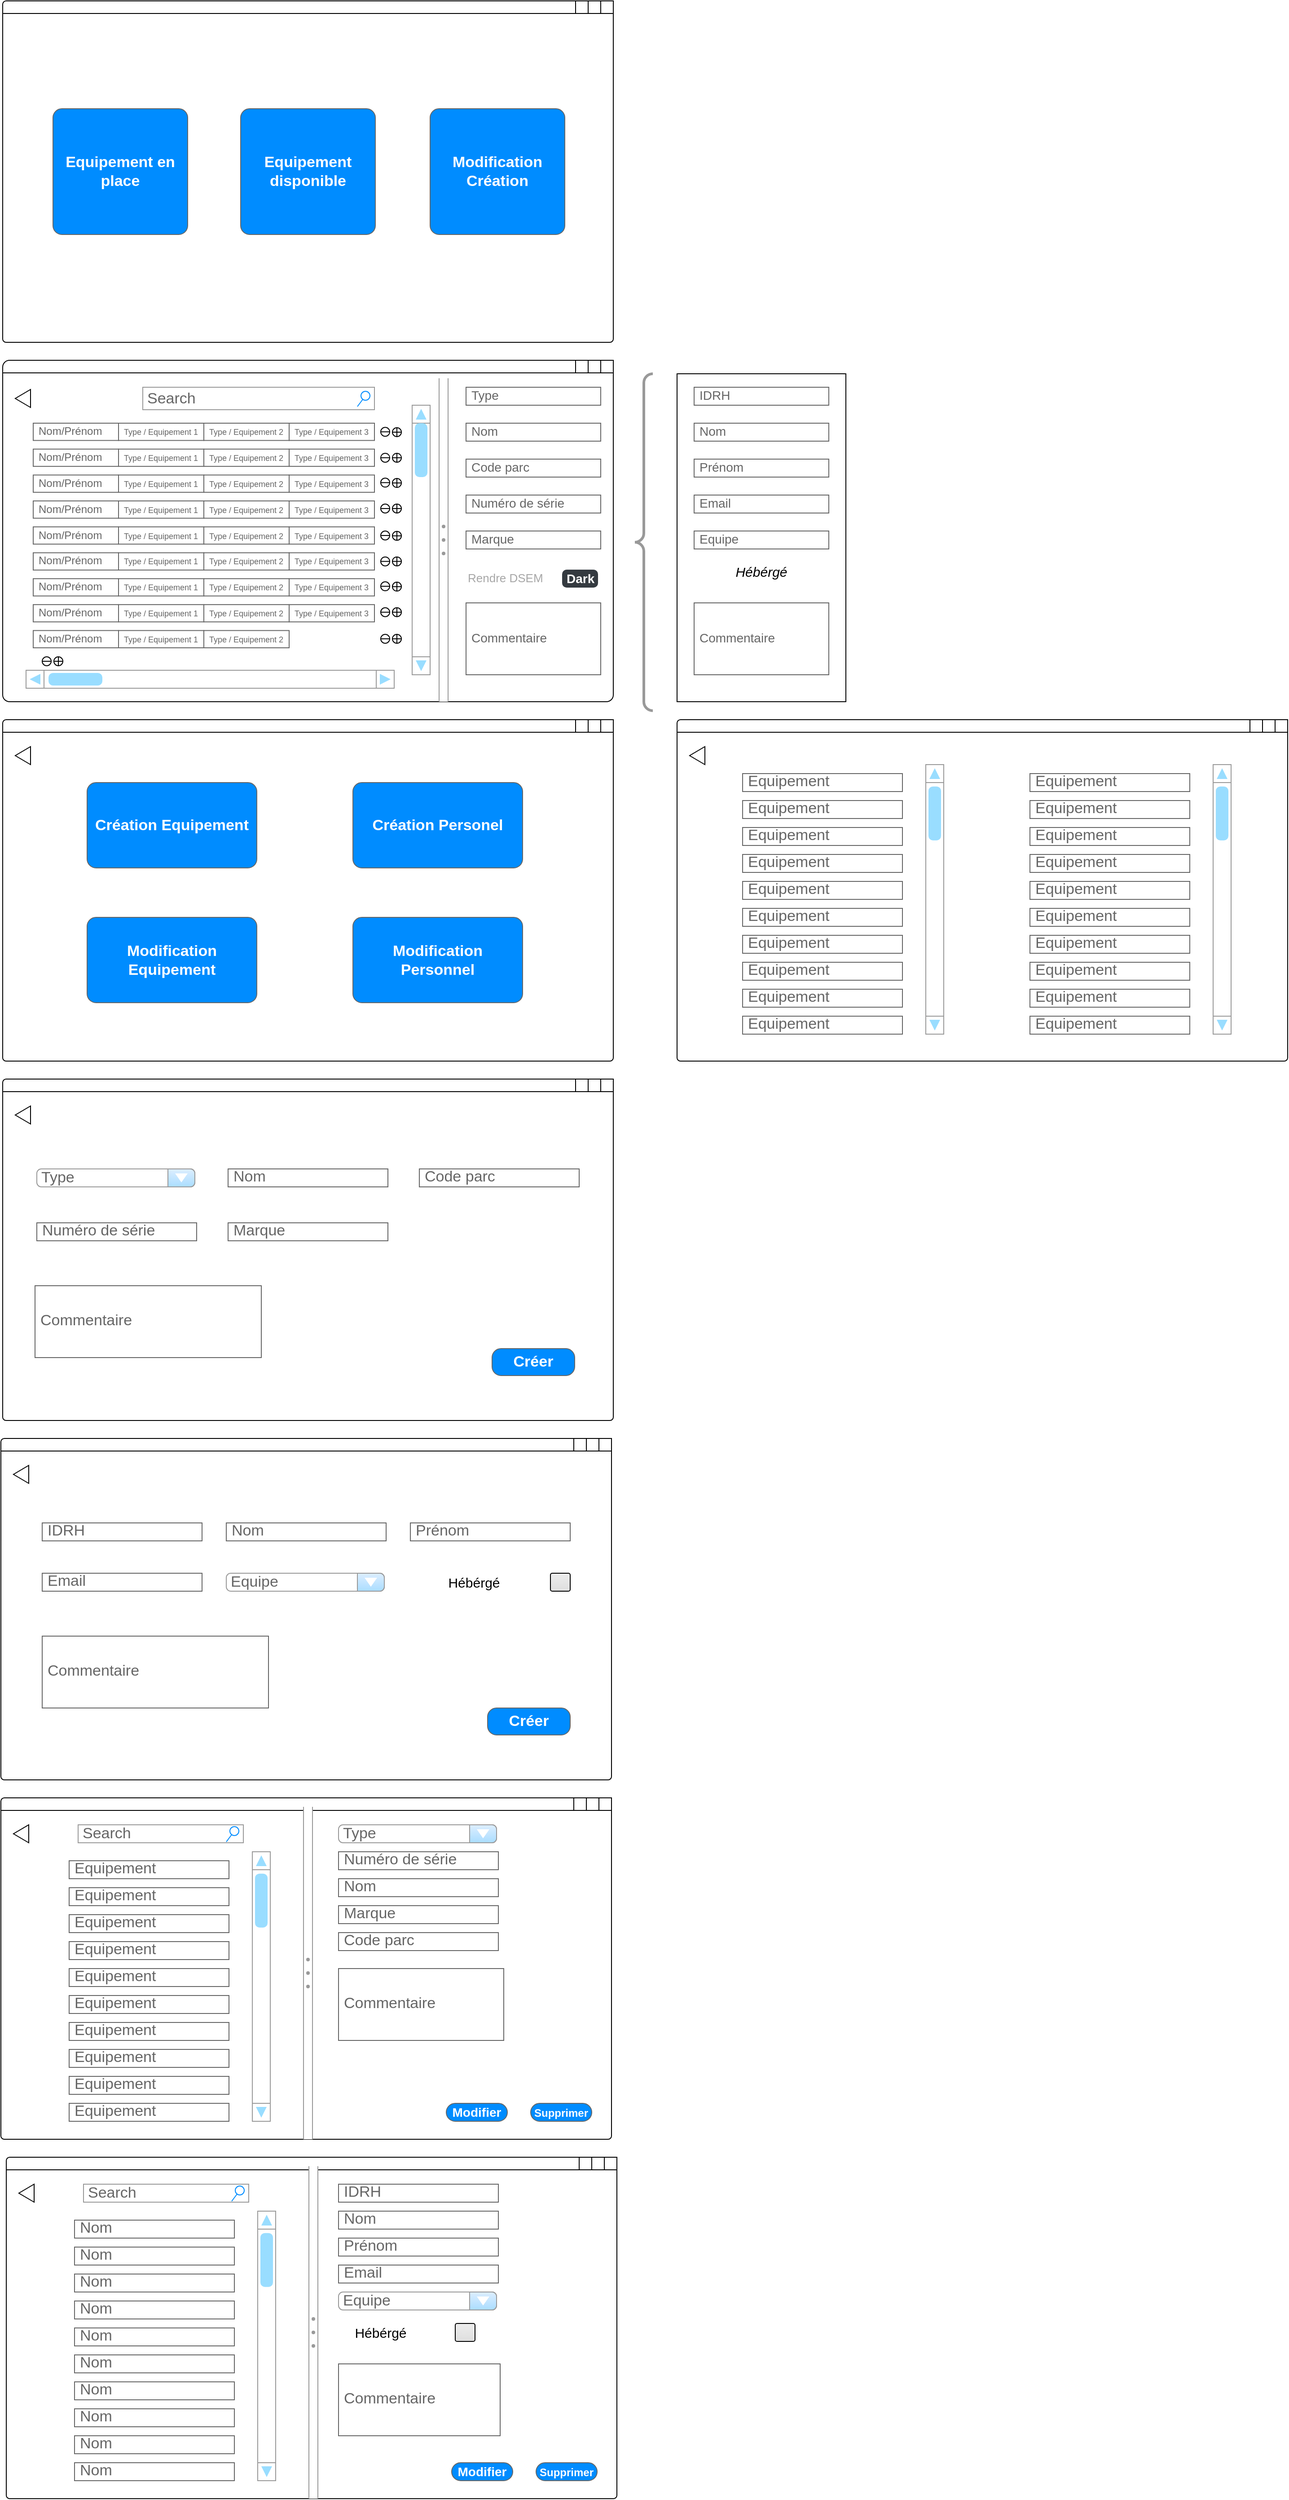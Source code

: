 <mxfile version="27.2.0">
  <diagram name="Page-1" id="8LKJEuyPxNBGUrqoEQUZ">
    <mxGraphModel dx="570" dy="297" grid="1" gridSize="10" guides="1" tooltips="1" connect="1" arrows="1" fold="1" page="1" pageScale="1" pageWidth="827" pageHeight="1169" math="0" shadow="0">
      <root>
        <mxCell id="0" />
        <mxCell id="1" parent="0" />
        <mxCell id="sck4vuj4WWujbihpHHY0-64" value="" style="group" vertex="1" connectable="0" parent="1">
          <mxGeometry x="74" y="2040" width="680" height="380" as="geometry" />
        </mxCell>
        <mxCell id="sck4vuj4WWujbihpHHY0-65" value="" style="rounded=1;whiteSpace=wrap;html=1;arcSize=1;" vertex="1" parent="sck4vuj4WWujbihpHHY0-64">
          <mxGeometry width="680" height="380" as="geometry" />
        </mxCell>
        <mxCell id="sck4vuj4WWujbihpHHY0-66" value="" style="group;rounded=1;arcSize=44;" vertex="1" connectable="0" parent="sck4vuj4WWujbihpHHY0-64">
          <mxGeometry width="680" height="14" as="geometry" />
        </mxCell>
        <mxCell id="sck4vuj4WWujbihpHHY0-67" value="" style="endArrow=none;html=1;rounded=0;entryX=0;entryY=1;entryDx=0;entryDy=0;exitX=0;exitY=1;exitDx=0;exitDy=0;" edge="1" parent="sck4vuj4WWujbihpHHY0-66" target="sck4vuj4WWujbihpHHY0-70">
          <mxGeometry width="50" height="50" relative="1" as="geometry">
            <mxPoint y="14" as="sourcePoint" />
            <mxPoint x="456" y="160" as="targetPoint" />
          </mxGeometry>
        </mxCell>
        <mxCell id="sck4vuj4WWujbihpHHY0-68" value="" style="whiteSpace=wrap;html=1;aspect=fixed;" vertex="1" parent="sck4vuj4WWujbihpHHY0-66">
          <mxGeometry x="666" width="14" height="14" as="geometry" />
        </mxCell>
        <mxCell id="sck4vuj4WWujbihpHHY0-69" value="" style="whiteSpace=wrap;html=1;aspect=fixed;" vertex="1" parent="sck4vuj4WWujbihpHHY0-66">
          <mxGeometry x="652" width="14" height="14" as="geometry" />
        </mxCell>
        <mxCell id="sck4vuj4WWujbihpHHY0-70" value="" style="whiteSpace=wrap;html=1;aspect=fixed;" vertex="1" parent="sck4vuj4WWujbihpHHY0-66">
          <mxGeometry x="638" width="14" height="14" as="geometry" />
        </mxCell>
        <mxCell id="sck4vuj4WWujbihpHHY0-71" value="" style="triangle;whiteSpace=wrap;html=1;rotation=-180;" vertex="1" parent="sck4vuj4WWujbihpHHY0-64">
          <mxGeometry x="14" y="30" width="17" height="20" as="geometry" />
        </mxCell>
        <mxCell id="sck4vuj4WWujbihpHHY0-81" value="" style="verticalLabelPosition=bottom;shadow=0;dashed=0;align=center;html=1;verticalAlign=top;strokeWidth=1;shape=mxgraph.mockup.forms.splitter;strokeColor=#999999;direction=north;" vertex="1" parent="sck4vuj4WWujbihpHHY0-64">
          <mxGeometry x="337" y="10" width="10" height="370" as="geometry" />
        </mxCell>
        <mxCell id="sck4vuj4WWujbihpHHY0-82" value="Search" style="strokeWidth=1;shadow=0;dashed=0;align=center;html=1;shape=mxgraph.mockup.forms.searchBox;strokeColor=#999999;mainText=;strokeColor2=#008cff;fontColor=#666666;fontSize=17;align=left;spacingLeft=3;whiteSpace=wrap;" vertex="1" parent="sck4vuj4WWujbihpHHY0-64">
          <mxGeometry x="86" y="30" width="184" height="20" as="geometry" />
        </mxCell>
        <mxCell id="sck4vuj4WWujbihpHHY0-83" value="" style="verticalLabelPosition=bottom;shadow=0;dashed=0;align=center;html=1;verticalAlign=top;strokeWidth=1;shape=mxgraph.mockup.navigation.scrollBar;strokeColor=#999999;barPos=97.833;fillColor2=#99ddff;strokeColor2=none;direction=north;" vertex="1" parent="sck4vuj4WWujbihpHHY0-64">
          <mxGeometry x="280" y="60" width="20" height="300" as="geometry" />
        </mxCell>
        <mxCell id="sck4vuj4WWujbihpHHY0-101" value="Equipement" style="strokeWidth=1;shadow=0;dashed=0;align=center;html=1;shape=mxgraph.mockup.text.textBox;fontColor=#666666;align=left;fontSize=17;spacingLeft=4;spacingTop=-3;whiteSpace=wrap;strokeColor=#666666;mainText=" vertex="1" parent="sck4vuj4WWujbihpHHY0-64">
          <mxGeometry x="76" y="70" width="178" height="20" as="geometry" />
        </mxCell>
        <mxCell id="sck4vuj4WWujbihpHHY0-102" value="Equipement" style="strokeWidth=1;shadow=0;dashed=0;align=center;html=1;shape=mxgraph.mockup.text.textBox;fontColor=#666666;align=left;fontSize=17;spacingLeft=4;spacingTop=-3;whiteSpace=wrap;strokeColor=#666666;mainText=" vertex="1" parent="sck4vuj4WWujbihpHHY0-64">
          <mxGeometry x="76" y="100" width="178" height="20" as="geometry" />
        </mxCell>
        <mxCell id="sck4vuj4WWujbihpHHY0-103" value="Equipement" style="strokeWidth=1;shadow=0;dashed=0;align=center;html=1;shape=mxgraph.mockup.text.textBox;fontColor=#666666;align=left;fontSize=17;spacingLeft=4;spacingTop=-3;whiteSpace=wrap;strokeColor=#666666;mainText=" vertex="1" parent="sck4vuj4WWujbihpHHY0-64">
          <mxGeometry x="76" y="130" width="178" height="20" as="geometry" />
        </mxCell>
        <mxCell id="sck4vuj4WWujbihpHHY0-104" value="Equipement" style="strokeWidth=1;shadow=0;dashed=0;align=center;html=1;shape=mxgraph.mockup.text.textBox;fontColor=#666666;align=left;fontSize=17;spacingLeft=4;spacingTop=-3;whiteSpace=wrap;strokeColor=#666666;mainText=" vertex="1" parent="sck4vuj4WWujbihpHHY0-64">
          <mxGeometry x="76" y="160" width="178" height="20" as="geometry" />
        </mxCell>
        <mxCell id="sck4vuj4WWujbihpHHY0-105" value="Equipement" style="strokeWidth=1;shadow=0;dashed=0;align=center;html=1;shape=mxgraph.mockup.text.textBox;fontColor=#666666;align=left;fontSize=17;spacingLeft=4;spacingTop=-3;whiteSpace=wrap;strokeColor=#666666;mainText=" vertex="1" parent="sck4vuj4WWujbihpHHY0-64">
          <mxGeometry x="76" y="190" width="178" height="20" as="geometry" />
        </mxCell>
        <mxCell id="sck4vuj4WWujbihpHHY0-106" value="Equipement" style="strokeWidth=1;shadow=0;dashed=0;align=center;html=1;shape=mxgraph.mockup.text.textBox;fontColor=#666666;align=left;fontSize=17;spacingLeft=4;spacingTop=-3;whiteSpace=wrap;strokeColor=#666666;mainText=" vertex="1" parent="sck4vuj4WWujbihpHHY0-64">
          <mxGeometry x="76" y="220" width="178" height="20" as="geometry" />
        </mxCell>
        <mxCell id="sck4vuj4WWujbihpHHY0-107" value="Equipement" style="strokeWidth=1;shadow=0;dashed=0;align=center;html=1;shape=mxgraph.mockup.text.textBox;fontColor=#666666;align=left;fontSize=17;spacingLeft=4;spacingTop=-3;whiteSpace=wrap;strokeColor=#666666;mainText=" vertex="1" parent="sck4vuj4WWujbihpHHY0-64">
          <mxGeometry x="76" y="250" width="178" height="20" as="geometry" />
        </mxCell>
        <mxCell id="sck4vuj4WWujbihpHHY0-108" value="Equipement" style="strokeWidth=1;shadow=0;dashed=0;align=center;html=1;shape=mxgraph.mockup.text.textBox;fontColor=#666666;align=left;fontSize=17;spacingLeft=4;spacingTop=-3;whiteSpace=wrap;strokeColor=#666666;mainText=" vertex="1" parent="sck4vuj4WWujbihpHHY0-64">
          <mxGeometry x="76" y="280" width="178" height="20" as="geometry" />
        </mxCell>
        <mxCell id="sck4vuj4WWujbihpHHY0-109" value="Equipement" style="strokeWidth=1;shadow=0;dashed=0;align=center;html=1;shape=mxgraph.mockup.text.textBox;fontColor=#666666;align=left;fontSize=17;spacingLeft=4;spacingTop=-3;whiteSpace=wrap;strokeColor=#666666;mainText=" vertex="1" parent="sck4vuj4WWujbihpHHY0-64">
          <mxGeometry x="76" y="310" width="178" height="20" as="geometry" />
        </mxCell>
        <mxCell id="sck4vuj4WWujbihpHHY0-110" value="Equipement" style="strokeWidth=1;shadow=0;dashed=0;align=center;html=1;shape=mxgraph.mockup.text.textBox;fontColor=#666666;align=left;fontSize=17;spacingLeft=4;spacingTop=-3;whiteSpace=wrap;strokeColor=#666666;mainText=" vertex="1" parent="sck4vuj4WWujbihpHHY0-64">
          <mxGeometry x="76" y="340" width="178" height="20" as="geometry" />
        </mxCell>
        <mxCell id="sck4vuj4WWujbihpHHY0-111" value="Type" style="strokeWidth=1;shadow=0;dashed=0;align=center;html=1;shape=mxgraph.mockup.forms.comboBox;strokeColor=#999999;fillColor=#ddeeff;align=left;fillColor2=#aaddff;mainText=;fontColor=#666666;fontSize=17;spacingLeft=3;" vertex="1" parent="sck4vuj4WWujbihpHHY0-64">
          <mxGeometry x="376" y="30" width="176" height="20" as="geometry" />
        </mxCell>
        <mxCell id="sck4vuj4WWujbihpHHY0-114" value="Numéro de série" style="strokeWidth=1;shadow=0;dashed=0;align=center;html=1;shape=mxgraph.mockup.text.textBox;fontColor=#666666;align=left;fontSize=17;spacingLeft=4;spacingTop=-3;whiteSpace=wrap;strokeColor=#666666;mainText=" vertex="1" parent="sck4vuj4WWujbihpHHY0-64">
          <mxGeometry x="376" y="60" width="178" height="20" as="geometry" />
        </mxCell>
        <mxCell id="sck4vuj4WWujbihpHHY0-112" value="Nom" style="strokeWidth=1;shadow=0;dashed=0;align=center;html=1;shape=mxgraph.mockup.text.textBox;fontColor=#666666;align=left;fontSize=17;spacingLeft=4;spacingTop=-3;whiteSpace=wrap;strokeColor=#666666;mainText=" vertex="1" parent="sck4vuj4WWujbihpHHY0-64">
          <mxGeometry x="376" y="90" width="178" height="20" as="geometry" />
        </mxCell>
        <mxCell id="sck4vuj4WWujbihpHHY0-115" value="Marque" style="strokeWidth=1;shadow=0;dashed=0;align=center;html=1;shape=mxgraph.mockup.text.textBox;fontColor=#666666;align=left;fontSize=17;spacingLeft=4;spacingTop=-3;whiteSpace=wrap;strokeColor=#666666;mainText=" vertex="1" parent="sck4vuj4WWujbihpHHY0-64">
          <mxGeometry x="376" y="120" width="178" height="20" as="geometry" />
        </mxCell>
        <mxCell id="sck4vuj4WWujbihpHHY0-113" value="Code parc" style="strokeWidth=1;shadow=0;dashed=0;align=center;html=1;shape=mxgraph.mockup.text.textBox;fontColor=#666666;align=left;fontSize=17;spacingLeft=4;spacingTop=-3;whiteSpace=wrap;strokeColor=#666666;mainText=" vertex="1" parent="sck4vuj4WWujbihpHHY0-64">
          <mxGeometry x="376" y="150" width="178" height="20" as="geometry" />
        </mxCell>
        <mxCell id="sck4vuj4WWujbihpHHY0-116" value="Commentaire" style="strokeWidth=1;shadow=0;dashed=0;align=center;html=1;shape=mxgraph.mockup.text.textBox;fontColor=#666666;align=left;fontSize=17;spacingLeft=4;spacingTop=-3;whiteSpace=wrap;strokeColor=#666666;mainText=" vertex="1" parent="sck4vuj4WWujbihpHHY0-64">
          <mxGeometry x="376" y="190" width="184" height="80" as="geometry" />
        </mxCell>
        <mxCell id="sck4vuj4WWujbihpHHY0-134" value="&lt;font style=&quot;font-size: 14px;&quot;&gt;Modifier&lt;/font&gt;" style="strokeWidth=1;shadow=0;dashed=0;align=center;html=1;shape=mxgraph.mockup.buttons.button;strokeColor=#666666;fontColor=#ffffff;mainText=;buttonStyle=round;fontSize=17;fontStyle=1;fillColor=#008cff;whiteSpace=wrap;" vertex="1" parent="sck4vuj4WWujbihpHHY0-64">
          <mxGeometry x="496" y="340" width="68" height="20" as="geometry" />
        </mxCell>
        <mxCell id="sck4vuj4WWujbihpHHY0-135" value="&lt;font style=&quot;font-size: 12px;&quot;&gt;Supprimer&lt;/font&gt;" style="strokeWidth=1;shadow=0;dashed=0;align=center;html=1;shape=mxgraph.mockup.buttons.button;strokeColor=#666666;fontColor=#ffffff;mainText=;buttonStyle=round;fontSize=17;fontStyle=1;fillColor=#008cff;whiteSpace=wrap;" vertex="1" parent="sck4vuj4WWujbihpHHY0-64">
          <mxGeometry x="590" y="340" width="68" height="20" as="geometry" />
        </mxCell>
        <mxCell id="sck4vuj4WWujbihpHHY0-145" value="" style="group" vertex="1" connectable="0" parent="1">
          <mxGeometry x="80" y="2440" width="680" height="380" as="geometry" />
        </mxCell>
        <mxCell id="sck4vuj4WWujbihpHHY0-146" value="" style="rounded=1;whiteSpace=wrap;html=1;arcSize=1;" vertex="1" parent="sck4vuj4WWujbihpHHY0-145">
          <mxGeometry width="680" height="380" as="geometry" />
        </mxCell>
        <mxCell id="sck4vuj4WWujbihpHHY0-147" value="" style="group;rounded=1;arcSize=44;" vertex="1" connectable="0" parent="sck4vuj4WWujbihpHHY0-145">
          <mxGeometry width="680" height="14" as="geometry" />
        </mxCell>
        <mxCell id="sck4vuj4WWujbihpHHY0-148" value="" style="endArrow=none;html=1;rounded=0;entryX=0;entryY=1;entryDx=0;entryDy=0;exitX=0;exitY=1;exitDx=0;exitDy=0;" edge="1" parent="sck4vuj4WWujbihpHHY0-147" target="sck4vuj4WWujbihpHHY0-151">
          <mxGeometry width="50" height="50" relative="1" as="geometry">
            <mxPoint y="14" as="sourcePoint" />
            <mxPoint x="456" y="160" as="targetPoint" />
          </mxGeometry>
        </mxCell>
        <mxCell id="sck4vuj4WWujbihpHHY0-149" value="" style="whiteSpace=wrap;html=1;aspect=fixed;" vertex="1" parent="sck4vuj4WWujbihpHHY0-147">
          <mxGeometry x="666" width="14" height="14" as="geometry" />
        </mxCell>
        <mxCell id="sck4vuj4WWujbihpHHY0-150" value="" style="whiteSpace=wrap;html=1;aspect=fixed;" vertex="1" parent="sck4vuj4WWujbihpHHY0-147">
          <mxGeometry x="652" width="14" height="14" as="geometry" />
        </mxCell>
        <mxCell id="sck4vuj4WWujbihpHHY0-151" value="" style="whiteSpace=wrap;html=1;aspect=fixed;" vertex="1" parent="sck4vuj4WWujbihpHHY0-147">
          <mxGeometry x="638" width="14" height="14" as="geometry" />
        </mxCell>
        <mxCell id="sck4vuj4WWujbihpHHY0-152" value="" style="triangle;whiteSpace=wrap;html=1;rotation=-180;" vertex="1" parent="sck4vuj4WWujbihpHHY0-145">
          <mxGeometry x="14" y="30" width="17" height="20" as="geometry" />
        </mxCell>
        <mxCell id="sck4vuj4WWujbihpHHY0-153" value="" style="verticalLabelPosition=bottom;shadow=0;dashed=0;align=center;html=1;verticalAlign=top;strokeWidth=1;shape=mxgraph.mockup.forms.splitter;strokeColor=#999999;direction=north;" vertex="1" parent="sck4vuj4WWujbihpHHY0-145">
          <mxGeometry x="337" y="10" width="10" height="370" as="geometry" />
        </mxCell>
        <mxCell id="sck4vuj4WWujbihpHHY0-154" value="Search" style="strokeWidth=1;shadow=0;dashed=0;align=center;html=1;shape=mxgraph.mockup.forms.searchBox;strokeColor=#999999;mainText=;strokeColor2=#008cff;fontColor=#666666;fontSize=17;align=left;spacingLeft=3;whiteSpace=wrap;" vertex="1" parent="sck4vuj4WWujbihpHHY0-145">
          <mxGeometry x="86" y="30" width="184" height="20" as="geometry" />
        </mxCell>
        <mxCell id="sck4vuj4WWujbihpHHY0-155" value="" style="verticalLabelPosition=bottom;shadow=0;dashed=0;align=center;html=1;verticalAlign=top;strokeWidth=1;shape=mxgraph.mockup.navigation.scrollBar;strokeColor=#999999;barPos=97.833;fillColor2=#99ddff;strokeColor2=none;direction=north;" vertex="1" parent="sck4vuj4WWujbihpHHY0-145">
          <mxGeometry x="280" y="60" width="20" height="300" as="geometry" />
        </mxCell>
        <mxCell id="sck4vuj4WWujbihpHHY0-156" value="Nom" style="strokeWidth=1;shadow=0;dashed=0;align=center;html=1;shape=mxgraph.mockup.text.textBox;fontColor=#666666;align=left;fontSize=17;spacingLeft=4;spacingTop=-3;whiteSpace=wrap;strokeColor=#666666;mainText=" vertex="1" parent="sck4vuj4WWujbihpHHY0-145">
          <mxGeometry x="76" y="70" width="178" height="20" as="geometry" />
        </mxCell>
        <mxCell id="sck4vuj4WWujbihpHHY0-157" value="Nom" style="strokeWidth=1;shadow=0;dashed=0;align=center;html=1;shape=mxgraph.mockup.text.textBox;fontColor=#666666;align=left;fontSize=17;spacingLeft=4;spacingTop=-3;whiteSpace=wrap;strokeColor=#666666;mainText=" vertex="1" parent="sck4vuj4WWujbihpHHY0-145">
          <mxGeometry x="76" y="100" width="178" height="20" as="geometry" />
        </mxCell>
        <mxCell id="sck4vuj4WWujbihpHHY0-158" value="Nom" style="strokeWidth=1;shadow=0;dashed=0;align=center;html=1;shape=mxgraph.mockup.text.textBox;fontColor=#666666;align=left;fontSize=17;spacingLeft=4;spacingTop=-3;whiteSpace=wrap;strokeColor=#666666;mainText=" vertex="1" parent="sck4vuj4WWujbihpHHY0-145">
          <mxGeometry x="76" y="130" width="178" height="20" as="geometry" />
        </mxCell>
        <mxCell id="sck4vuj4WWujbihpHHY0-159" value="Nom" style="strokeWidth=1;shadow=0;dashed=0;align=center;html=1;shape=mxgraph.mockup.text.textBox;fontColor=#666666;align=left;fontSize=17;spacingLeft=4;spacingTop=-3;whiteSpace=wrap;strokeColor=#666666;mainText=" vertex="1" parent="sck4vuj4WWujbihpHHY0-145">
          <mxGeometry x="76" y="160" width="178" height="20" as="geometry" />
        </mxCell>
        <mxCell id="sck4vuj4WWujbihpHHY0-160" value="Nom" style="strokeWidth=1;shadow=0;dashed=0;align=center;html=1;shape=mxgraph.mockup.text.textBox;fontColor=#666666;align=left;fontSize=17;spacingLeft=4;spacingTop=-3;whiteSpace=wrap;strokeColor=#666666;mainText=" vertex="1" parent="sck4vuj4WWujbihpHHY0-145">
          <mxGeometry x="76" y="190" width="178" height="20" as="geometry" />
        </mxCell>
        <mxCell id="sck4vuj4WWujbihpHHY0-161" value="Nom" style="strokeWidth=1;shadow=0;dashed=0;align=center;html=1;shape=mxgraph.mockup.text.textBox;fontColor=#666666;align=left;fontSize=17;spacingLeft=4;spacingTop=-3;whiteSpace=wrap;strokeColor=#666666;mainText=" vertex="1" parent="sck4vuj4WWujbihpHHY0-145">
          <mxGeometry x="76" y="220" width="178" height="20" as="geometry" />
        </mxCell>
        <mxCell id="sck4vuj4WWujbihpHHY0-162" value="Nom" style="strokeWidth=1;shadow=0;dashed=0;align=center;html=1;shape=mxgraph.mockup.text.textBox;fontColor=#666666;align=left;fontSize=17;spacingLeft=4;spacingTop=-3;whiteSpace=wrap;strokeColor=#666666;mainText=" vertex="1" parent="sck4vuj4WWujbihpHHY0-145">
          <mxGeometry x="76" y="250" width="178" height="20" as="geometry" />
        </mxCell>
        <mxCell id="sck4vuj4WWujbihpHHY0-163" value="Nom" style="strokeWidth=1;shadow=0;dashed=0;align=center;html=1;shape=mxgraph.mockup.text.textBox;fontColor=#666666;align=left;fontSize=17;spacingLeft=4;spacingTop=-3;whiteSpace=wrap;strokeColor=#666666;mainText=" vertex="1" parent="sck4vuj4WWujbihpHHY0-145">
          <mxGeometry x="76" y="280" width="178" height="20" as="geometry" />
        </mxCell>
        <mxCell id="sck4vuj4WWujbihpHHY0-164" value="Nom" style="strokeWidth=1;shadow=0;dashed=0;align=center;html=1;shape=mxgraph.mockup.text.textBox;fontColor=#666666;align=left;fontSize=17;spacingLeft=4;spacingTop=-3;whiteSpace=wrap;strokeColor=#666666;mainText=" vertex="1" parent="sck4vuj4WWujbihpHHY0-145">
          <mxGeometry x="76" y="310" width="178" height="20" as="geometry" />
        </mxCell>
        <mxCell id="sck4vuj4WWujbihpHHY0-165" value="Nom" style="strokeWidth=1;shadow=0;dashed=0;align=center;html=1;shape=mxgraph.mockup.text.textBox;fontColor=#666666;align=left;fontSize=17;spacingLeft=4;spacingTop=-3;whiteSpace=wrap;strokeColor=#666666;mainText=" vertex="1" parent="sck4vuj4WWujbihpHHY0-145">
          <mxGeometry x="76" y="340" width="178" height="20" as="geometry" />
        </mxCell>
        <mxCell id="sck4vuj4WWujbihpHHY0-172" value="&lt;font style=&quot;font-size: 14px;&quot;&gt;Modifier&lt;/font&gt;" style="strokeWidth=1;shadow=0;dashed=0;align=center;html=1;shape=mxgraph.mockup.buttons.button;strokeColor=#666666;fontColor=#ffffff;mainText=;buttonStyle=round;fontSize=17;fontStyle=1;fillColor=#008cff;whiteSpace=wrap;" vertex="1" parent="sck4vuj4WWujbihpHHY0-145">
          <mxGeometry x="496" y="340" width="68" height="20" as="geometry" />
        </mxCell>
        <mxCell id="sck4vuj4WWujbihpHHY0-173" value="&lt;font style=&quot;font-size: 12px;&quot;&gt;Supprimer&lt;/font&gt;" style="strokeWidth=1;shadow=0;dashed=0;align=center;html=1;shape=mxgraph.mockup.buttons.button;strokeColor=#666666;fontColor=#ffffff;mainText=;buttonStyle=round;fontSize=17;fontStyle=1;fillColor=#008cff;whiteSpace=wrap;" vertex="1" parent="sck4vuj4WWujbihpHHY0-145">
          <mxGeometry x="590" y="340" width="68" height="20" as="geometry" />
        </mxCell>
        <mxCell id="sck4vuj4WWujbihpHHY0-175" value="IDRH" style="strokeWidth=1;shadow=0;dashed=0;align=center;html=1;shape=mxgraph.mockup.text.textBox;fontColor=#666666;align=left;fontSize=17;spacingLeft=4;spacingTop=-3;whiteSpace=wrap;strokeColor=#666666;mainText=" vertex="1" parent="sck4vuj4WWujbihpHHY0-145">
          <mxGeometry x="370" y="30" width="178" height="20" as="geometry" />
        </mxCell>
        <mxCell id="sck4vuj4WWujbihpHHY0-174" value="Nom" style="strokeWidth=1;shadow=0;dashed=0;align=center;html=1;shape=mxgraph.mockup.text.textBox;fontColor=#666666;align=left;fontSize=17;spacingLeft=4;spacingTop=-3;whiteSpace=wrap;strokeColor=#666666;mainText=" vertex="1" parent="sck4vuj4WWujbihpHHY0-145">
          <mxGeometry x="370" y="60" width="178" height="20" as="geometry" />
        </mxCell>
        <mxCell id="sck4vuj4WWujbihpHHY0-176" value="Prénom" style="strokeWidth=1;shadow=0;dashed=0;align=center;html=1;shape=mxgraph.mockup.text.textBox;fontColor=#666666;align=left;fontSize=17;spacingLeft=4;spacingTop=-3;whiteSpace=wrap;strokeColor=#666666;mainText=" vertex="1" parent="sck4vuj4WWujbihpHHY0-145">
          <mxGeometry x="370" y="90" width="178" height="20" as="geometry" />
        </mxCell>
        <mxCell id="sck4vuj4WWujbihpHHY0-177" value="Email" style="strokeWidth=1;shadow=0;dashed=0;align=center;html=1;shape=mxgraph.mockup.text.textBox;fontColor=#666666;align=left;fontSize=17;spacingLeft=4;spacingTop=-3;whiteSpace=wrap;strokeColor=#666666;mainText=" vertex="1" parent="sck4vuj4WWujbihpHHY0-145">
          <mxGeometry x="370" y="120" width="178" height="20" as="geometry" />
        </mxCell>
        <mxCell id="sck4vuj4WWujbihpHHY0-178" value="Equipe" style="strokeWidth=1;shadow=0;dashed=0;align=center;html=1;shape=mxgraph.mockup.forms.comboBox;strokeColor=#999999;fillColor=#ddeeff;align=left;fillColor2=#aaddff;mainText=;fontColor=#666666;fontSize=17;spacingLeft=3;" vertex="1" parent="sck4vuj4WWujbihpHHY0-145">
          <mxGeometry x="370" y="150" width="176" height="20" as="geometry" />
        </mxCell>
        <mxCell id="sck4vuj4WWujbihpHHY0-179" value="&lt;font style=&quot;font-size: 15px;&quot;&gt;Hébérgé&lt;/font&gt;" style="text;html=1;align=center;verticalAlign=middle;whiteSpace=wrap;rounded=0;" vertex="1" parent="sck4vuj4WWujbihpHHY0-145">
          <mxGeometry x="370" y="180" width="94" height="30" as="geometry" />
        </mxCell>
        <mxCell id="sck4vuj4WWujbihpHHY0-181" value="" style="html=1;shadow=0;dashed=0;shape=mxgraph.bootstrap.checkbox2;labelPosition=right;verticalLabelPosition=middle;align=left;verticalAlign=middle;gradientColor=#DEDEDE;fillColor=#EDEDED;checked=0;spacing=5;checkedFill=#0085FC;checkedStroke=#ffffff;sketch=0;" vertex="1" parent="sck4vuj4WWujbihpHHY0-145">
          <mxGeometry x="500" y="185" width="22" height="20" as="geometry" />
        </mxCell>
        <mxCell id="sck4vuj4WWujbihpHHY0-180" value="Commentaire" style="strokeWidth=1;shadow=0;dashed=0;align=center;html=1;shape=mxgraph.mockup.text.textBox;fontColor=#666666;align=left;fontSize=17;spacingLeft=4;spacingTop=-3;whiteSpace=wrap;strokeColor=#666666;mainText=" vertex="1" parent="sck4vuj4WWujbihpHHY0-145">
          <mxGeometry x="370" y="230" width="180" height="80" as="geometry" />
        </mxCell>
        <mxCell id="sck4vuj4WWujbihpHHY0-256" value="" style="rounded=0;whiteSpace=wrap;html=1;" vertex="1" parent="1">
          <mxGeometry x="827" y="455" width="188" height="365" as="geometry" />
        </mxCell>
        <mxCell id="sck4vuj4WWujbihpHHY0-258" value="" style="group" vertex="1" connectable="0" parent="1">
          <mxGeometry x="76" y="40" width="680" height="380" as="geometry" />
        </mxCell>
        <mxCell id="R-T66y3Ku4dc0HnjRfM0-55" value="" style="rounded=1;whiteSpace=wrap;html=1;arcSize=1;" parent="sck4vuj4WWujbihpHHY0-258" vertex="1">
          <mxGeometry width="680" height="380" as="geometry" />
        </mxCell>
        <mxCell id="R-T66y3Ku4dc0HnjRfM0-56" value="Equipement en place" style="strokeWidth=1;shadow=0;dashed=0;align=center;html=1;shape=mxgraph.mockup.buttons.button;strokeColor=#666666;fontColor=#ffffff;mainText=;buttonStyle=round;fontSize=17;fontStyle=1;fillColor=#008cff;whiteSpace=wrap;" parent="sck4vuj4WWujbihpHHY0-258" vertex="1">
          <mxGeometry x="56" y="120" width="150" height="140" as="geometry" />
        </mxCell>
        <mxCell id="R-T66y3Ku4dc0HnjRfM0-57" value="Equipement disponible" style="strokeWidth=1;shadow=0;dashed=0;align=center;html=1;shape=mxgraph.mockup.buttons.button;strokeColor=#666666;fontColor=#ffffff;mainText=;buttonStyle=round;fontSize=17;fontStyle=1;fillColor=#008cff;whiteSpace=wrap;" parent="sck4vuj4WWujbihpHHY0-258" vertex="1">
          <mxGeometry x="265" y="120" width="150" height="140" as="geometry" />
        </mxCell>
        <mxCell id="R-T66y3Ku4dc0HnjRfM0-58" value="Modification&lt;div&gt;Création&lt;/div&gt;" style="strokeWidth=1;shadow=0;dashed=0;align=center;html=1;shape=mxgraph.mockup.buttons.button;strokeColor=#666666;fontColor=#ffffff;mainText=;buttonStyle=round;fontSize=17;fontStyle=1;fillColor=#008cff;whiteSpace=wrap;" parent="sck4vuj4WWujbihpHHY0-258" vertex="1">
          <mxGeometry x="476" y="120" width="150" height="140" as="geometry" />
        </mxCell>
        <mxCell id="R-T66y3Ku4dc0HnjRfM0-69" value="" style="group;rounded=1;arcSize=44;" parent="sck4vuj4WWujbihpHHY0-258" vertex="1" connectable="0">
          <mxGeometry width="680" height="14" as="geometry" />
        </mxCell>
        <mxCell id="R-T66y3Ku4dc0HnjRfM0-65" value="" style="endArrow=none;html=1;rounded=0;entryX=0;entryY=1;entryDx=0;entryDy=0;exitX=0;exitY=1;exitDx=0;exitDy=0;" parent="R-T66y3Ku4dc0HnjRfM0-69" target="R-T66y3Ku4dc0HnjRfM0-68" edge="1">
          <mxGeometry width="50" height="50" relative="1" as="geometry">
            <mxPoint y="14" as="sourcePoint" />
            <mxPoint x="456" y="160" as="targetPoint" />
          </mxGeometry>
        </mxCell>
        <mxCell id="R-T66y3Ku4dc0HnjRfM0-66" value="" style="whiteSpace=wrap;html=1;aspect=fixed;" parent="R-T66y3Ku4dc0HnjRfM0-69" vertex="1">
          <mxGeometry x="666" width="14" height="14" as="geometry" />
        </mxCell>
        <mxCell id="R-T66y3Ku4dc0HnjRfM0-67" value="" style="whiteSpace=wrap;html=1;aspect=fixed;" parent="R-T66y3Ku4dc0HnjRfM0-69" vertex="1">
          <mxGeometry x="652" width="14" height="14" as="geometry" />
        </mxCell>
        <mxCell id="R-T66y3Ku4dc0HnjRfM0-68" value="" style="whiteSpace=wrap;html=1;aspect=fixed;" parent="R-T66y3Ku4dc0HnjRfM0-69" vertex="1">
          <mxGeometry x="638" width="14" height="14" as="geometry" />
        </mxCell>
        <mxCell id="sck4vuj4WWujbihpHHY0-259" value="" style="group" vertex="1" connectable="0" parent="1">
          <mxGeometry x="76" y="440" width="680" height="380" as="geometry" />
        </mxCell>
        <mxCell id="R-T66y3Ku4dc0HnjRfM0-2" value="" style="rounded=1;whiteSpace=wrap;html=1;arcSize=2;" parent="sck4vuj4WWujbihpHHY0-259" vertex="1">
          <mxGeometry width="680" height="380" as="geometry" />
        </mxCell>
        <mxCell id="R-T66y3Ku4dc0HnjRfM0-44" value="" style="verticalLabelPosition=bottom;shadow=0;dashed=0;align=center;html=1;verticalAlign=top;strokeWidth=1;shape=mxgraph.mockup.navigation.scrollBar;strokeColor=#999999;barPos=100;fillColor2=#99ddff;strokeColor2=none;direction=north;" parent="sck4vuj4WWujbihpHHY0-259" vertex="1">
          <mxGeometry x="456" y="50" width="20" height="300" as="geometry" />
        </mxCell>
        <mxCell id="R-T66y3Ku4dc0HnjRfM0-45" value="" style="verticalLabelPosition=bottom;shadow=0;dashed=0;align=center;html=1;verticalAlign=top;strokeWidth=1;shape=mxgraph.mockup.navigation.scrollBar;strokeColor=#999999;barPos=1.613;fillColor2=#99ddff;strokeColor2=none;direction=north;rotation=90;" parent="sck4vuj4WWujbihpHHY0-259" vertex="1">
          <mxGeometry x="221" y="150" width="20" height="410" as="geometry" />
        </mxCell>
        <mxCell id="R-T66y3Ku4dc0HnjRfM0-46" value="" style="verticalLabelPosition=bottom;shadow=0;dashed=0;align=center;html=1;verticalAlign=top;strokeWidth=1;shape=mxgraph.mockup.forms.splitter;strokeColor=#999999;direction=north;" parent="sck4vuj4WWujbihpHHY0-259" vertex="1">
          <mxGeometry x="486" y="20" width="10" height="360" as="geometry" />
        </mxCell>
        <mxCell id="R-T66y3Ku4dc0HnjRfM0-47" value="Search" style="strokeWidth=1;shadow=0;dashed=0;align=center;html=1;shape=mxgraph.mockup.forms.searchBox;strokeColor=#999999;mainText=;strokeColor2=#008cff;fontColor=#666666;fontSize=17;align=left;spacingLeft=3;whiteSpace=wrap;" parent="sck4vuj4WWujbihpHHY0-259" vertex="1">
          <mxGeometry x="156" y="30" width="258" height="25" as="geometry" />
        </mxCell>
        <mxCell id="R-T66y3Ku4dc0HnjRfM0-48" value="&lt;font&gt;Type&lt;/font&gt;" style="strokeWidth=1;shadow=0;dashed=0;align=center;html=1;shape=mxgraph.mockup.text.textBox;fontColor=#666666;align=left;fontSize=14;spacingLeft=4;spacingTop=-3;whiteSpace=wrap;strokeColor=#666666;mainText=;" parent="sck4vuj4WWujbihpHHY0-259" vertex="1">
          <mxGeometry x="516" y="30" width="150" height="20" as="geometry" />
        </mxCell>
        <mxCell id="R-T66y3Ku4dc0HnjRfM0-49" value="Nom" style="strokeWidth=1;shadow=0;dashed=0;align=center;html=1;shape=mxgraph.mockup.text.textBox;fontColor=#666666;align=left;fontSize=14;spacingLeft=4;spacingTop=-3;whiteSpace=wrap;strokeColor=#666666;mainText=" parent="sck4vuj4WWujbihpHHY0-259" vertex="1">
          <mxGeometry x="516" y="70" width="150" height="20" as="geometry" />
        </mxCell>
        <mxCell id="R-T66y3Ku4dc0HnjRfM0-50" value="Code parc" style="strokeWidth=1;shadow=0;dashed=0;align=center;html=1;shape=mxgraph.mockup.text.textBox;fontColor=#666666;align=left;fontSize=14;spacingLeft=4;spacingTop=-3;whiteSpace=wrap;strokeColor=#666666;mainText=" parent="sck4vuj4WWujbihpHHY0-259" vertex="1">
          <mxGeometry x="516" y="110" width="150" height="20" as="geometry" />
        </mxCell>
        <mxCell id="R-T66y3Ku4dc0HnjRfM0-51" value="Numéro de série" style="strokeWidth=1;shadow=0;dashed=0;align=center;html=1;shape=mxgraph.mockup.text.textBox;fontColor=#666666;align=left;fontSize=14;spacingLeft=4;spacingTop=-3;whiteSpace=wrap;strokeColor=#666666;mainText=" parent="sck4vuj4WWujbihpHHY0-259" vertex="1">
          <mxGeometry x="516" y="150" width="150" height="20" as="geometry" />
        </mxCell>
        <mxCell id="R-T66y3Ku4dc0HnjRfM0-52" value="Marque" style="strokeWidth=1;shadow=0;dashed=0;align=center;html=1;shape=mxgraph.mockup.text.textBox;fontColor=#666666;align=left;fontSize=14;spacingLeft=4;spacingTop=-3;whiteSpace=wrap;strokeColor=#666666;mainText=" parent="sck4vuj4WWujbihpHHY0-259" vertex="1">
          <mxGeometry x="516" y="190" width="150" height="20" as="geometry" />
        </mxCell>
        <mxCell id="R-T66y3Ku4dc0HnjRfM0-54" value="Commentaire" style="strokeWidth=1;shadow=0;dashed=0;align=center;html=1;shape=mxgraph.mockup.text.textBox;fontColor=#666666;align=left;fontSize=14;spacingLeft=4;spacingTop=-3;whiteSpace=wrap;strokeColor=#666666;mainText=" parent="sck4vuj4WWujbihpHHY0-259" vertex="1">
          <mxGeometry x="516" y="270" width="150" height="80" as="geometry" />
        </mxCell>
        <mxCell id="R-T66y3Ku4dc0HnjRfM0-59" value="" style="endArrow=none;html=1;rounded=0;entryX=0;entryY=1;entryDx=0;entryDy=0;exitX=0;exitY=1;exitDx=0;exitDy=0;" parent="sck4vuj4WWujbihpHHY0-259" target="R-T66y3Ku4dc0HnjRfM0-63" edge="1">
          <mxGeometry width="50" height="50" relative="1" as="geometry">
            <mxPoint y="14" as="sourcePoint" />
            <mxPoint x="456" y="160" as="targetPoint" />
          </mxGeometry>
        </mxCell>
        <mxCell id="R-T66y3Ku4dc0HnjRfM0-61" value="" style="whiteSpace=wrap;html=1;aspect=fixed;" parent="sck4vuj4WWujbihpHHY0-259" vertex="1">
          <mxGeometry x="666" width="14" height="14" as="geometry" />
        </mxCell>
        <mxCell id="R-T66y3Ku4dc0HnjRfM0-62" value="" style="whiteSpace=wrap;html=1;aspect=fixed;" parent="sck4vuj4WWujbihpHHY0-259" vertex="1">
          <mxGeometry x="652" width="14" height="14" as="geometry" />
        </mxCell>
        <mxCell id="R-T66y3Ku4dc0HnjRfM0-63" value="" style="whiteSpace=wrap;html=1;aspect=fixed;" parent="sck4vuj4WWujbihpHHY0-259" vertex="1">
          <mxGeometry x="638" width="14" height="14" as="geometry" />
        </mxCell>
        <mxCell id="sck4vuj4WWujbihpHHY0-18" value="" style="triangle;whiteSpace=wrap;html=1;rotation=-180;" vertex="1" parent="sck4vuj4WWujbihpHHY0-259">
          <mxGeometry x="14" y="32.5" width="17" height="20" as="geometry" />
        </mxCell>
        <mxCell id="sck4vuj4WWujbihpHHY0-235" value="" style="shape=orEllipse;perimeter=ellipsePerimeter;whiteSpace=wrap;html=1;backgroundOutline=1;" vertex="1" parent="sck4vuj4WWujbihpHHY0-259">
          <mxGeometry x="434" y="75" width="10" height="10" as="geometry" />
        </mxCell>
        <mxCell id="sck4vuj4WWujbihpHHY0-236" value="" style="group" vertex="1" connectable="0" parent="sck4vuj4WWujbihpHHY0-259">
          <mxGeometry x="34" y="70" width="397" height="250" as="geometry" />
        </mxCell>
        <mxCell id="R-T66y3Ku4dc0HnjRfM0-3" value="&lt;font style=&quot;font-size: 12px;&quot;&gt;Nom/Prénom&lt;/font&gt;" style="strokeWidth=1;shadow=0;dashed=0;align=center;html=1;shape=mxgraph.mockup.text.textBox;fontColor=#666666;align=left;fontSize=17;spacingLeft=4;spacingTop=-3;whiteSpace=wrap;strokeColor=#666666;mainText=" parent="sck4vuj4WWujbihpHHY0-236" vertex="1">
          <mxGeometry width="95" height="19.231" as="geometry" />
        </mxCell>
        <mxCell id="R-T66y3Ku4dc0HnjRfM0-4" value="&lt;font style=&quot;font-size: 9px;&quot;&gt;Type / Equipement 1&lt;/font&gt;" style="strokeWidth=1;shadow=0;dashed=0;align=center;html=1;shape=mxgraph.mockup.text.textBox;fontColor=#666666;align=left;fontSize=17;spacingLeft=4;spacingTop=-3;whiteSpace=wrap;strokeColor=#666666;mainText=" parent="sck4vuj4WWujbihpHHY0-236" vertex="1">
          <mxGeometry x="95" width="95" height="19.231" as="geometry" />
        </mxCell>
        <mxCell id="R-T66y3Ku4dc0HnjRfM0-6" value="&lt;font style=&quot;font-size: 9px;&quot;&gt;Type / Equipement 2&lt;/font&gt;" style="strokeWidth=1;shadow=0;dashed=0;align=center;html=1;shape=mxgraph.mockup.text.textBox;fontColor=#666666;align=left;fontSize=17;spacingLeft=4;spacingTop=-3;whiteSpace=wrap;strokeColor=#666666;mainText=" parent="sck4vuj4WWujbihpHHY0-236" vertex="1">
          <mxGeometry x="190" width="95" height="19.231" as="geometry" />
        </mxCell>
        <mxCell id="R-T66y3Ku4dc0HnjRfM0-7" value="&lt;font style=&quot;font-size: 9px;&quot;&gt;Type / Equipement 3&lt;/font&gt;" style="strokeWidth=1;shadow=0;dashed=0;align=center;html=1;shape=mxgraph.mockup.text.textBox;fontColor=#666666;align=left;fontSize=17;spacingLeft=4;spacingTop=-3;whiteSpace=wrap;strokeColor=#666666;mainText=" parent="sck4vuj4WWujbihpHHY0-236" vertex="1">
          <mxGeometry x="285" width="95" height="19.231" as="geometry" />
        </mxCell>
        <mxCell id="R-T66y3Ku4dc0HnjRfM0-13" value="&lt;span style=&quot;font-size: 12px;&quot;&gt;Nom/Prénom&lt;/span&gt;" style="strokeWidth=1;shadow=0;dashed=0;align=center;html=1;shape=mxgraph.mockup.text.textBox;fontColor=#666666;align=left;fontSize=17;spacingLeft=4;spacingTop=-3;whiteSpace=wrap;strokeColor=#666666;mainText=" parent="sck4vuj4WWujbihpHHY0-236" vertex="1">
          <mxGeometry y="28.846" width="95" height="19.231" as="geometry" />
        </mxCell>
        <mxCell id="R-T66y3Ku4dc0HnjRfM0-14" value="&lt;span style=&quot;font-size: 9px;&quot;&gt;Type / Equipement 1&lt;/span&gt;" style="strokeWidth=1;shadow=0;dashed=0;align=center;html=1;shape=mxgraph.mockup.text.textBox;fontColor=#666666;align=left;fontSize=17;spacingLeft=4;spacingTop=-3;whiteSpace=wrap;strokeColor=#666666;mainText=" parent="sck4vuj4WWujbihpHHY0-236" vertex="1">
          <mxGeometry x="95" y="28.846" width="95" height="19.231" as="geometry" />
        </mxCell>
        <mxCell id="R-T66y3Ku4dc0HnjRfM0-15" value="&lt;span style=&quot;font-size: 9px;&quot;&gt;Type / Equipement 2&lt;/span&gt;" style="strokeWidth=1;shadow=0;dashed=0;align=center;html=1;shape=mxgraph.mockup.text.textBox;fontColor=#666666;align=left;fontSize=17;spacingLeft=4;spacingTop=-3;whiteSpace=wrap;strokeColor=#666666;mainText=" parent="sck4vuj4WWujbihpHHY0-236" vertex="1">
          <mxGeometry x="190" y="28.846" width="95" height="19.231" as="geometry" />
        </mxCell>
        <mxCell id="R-T66y3Ku4dc0HnjRfM0-16" value="&lt;span style=&quot;font-size: 9px;&quot;&gt;Type / Equipement 3&lt;/span&gt;" style="strokeWidth=1;shadow=0;dashed=0;align=center;html=1;shape=mxgraph.mockup.text.textBox;fontColor=#666666;align=left;fontSize=17;spacingLeft=4;spacingTop=-3;whiteSpace=wrap;strokeColor=#666666;mainText=" parent="sck4vuj4WWujbihpHHY0-236" vertex="1">
          <mxGeometry x="285" y="28.846" width="95" height="19.231" as="geometry" />
        </mxCell>
        <mxCell id="R-T66y3Ku4dc0HnjRfM0-17" value="&lt;span style=&quot;font-size: 12px;&quot;&gt;Nom/Prénom&lt;/span&gt;" style="strokeWidth=1;shadow=0;dashed=0;align=center;html=1;shape=mxgraph.mockup.text.textBox;fontColor=#666666;align=left;fontSize=17;spacingLeft=4;spacingTop=-3;whiteSpace=wrap;strokeColor=#666666;mainText=" parent="sck4vuj4WWujbihpHHY0-236" vertex="1">
          <mxGeometry y="57.692" width="95" height="19.231" as="geometry" />
        </mxCell>
        <mxCell id="R-T66y3Ku4dc0HnjRfM0-18" value="&lt;span style=&quot;font-size: 9px;&quot;&gt;Type / Equipement 1&lt;/span&gt;" style="strokeWidth=1;shadow=0;dashed=0;align=center;html=1;shape=mxgraph.mockup.text.textBox;fontColor=#666666;align=left;fontSize=17;spacingLeft=4;spacingTop=-3;whiteSpace=wrap;strokeColor=#666666;mainText=" parent="sck4vuj4WWujbihpHHY0-236" vertex="1">
          <mxGeometry x="95" y="57.692" width="95" height="19.231" as="geometry" />
        </mxCell>
        <mxCell id="R-T66y3Ku4dc0HnjRfM0-19" value="&lt;span style=&quot;font-size: 9px;&quot;&gt;Type / Equipement 2&lt;/span&gt;" style="strokeWidth=1;shadow=0;dashed=0;align=center;html=1;shape=mxgraph.mockup.text.textBox;fontColor=#666666;align=left;fontSize=17;spacingLeft=4;spacingTop=-3;whiteSpace=wrap;strokeColor=#666666;mainText=" parent="sck4vuj4WWujbihpHHY0-236" vertex="1">
          <mxGeometry x="190" y="57.692" width="95" height="19.231" as="geometry" />
        </mxCell>
        <mxCell id="R-T66y3Ku4dc0HnjRfM0-20" value="&lt;span style=&quot;font-size: 9px;&quot;&gt;Type / Equipement 3&lt;/span&gt;" style="strokeWidth=1;shadow=0;dashed=0;align=center;html=1;shape=mxgraph.mockup.text.textBox;fontColor=#666666;align=left;fontSize=17;spacingLeft=4;spacingTop=-3;whiteSpace=wrap;strokeColor=#666666;mainText=" parent="sck4vuj4WWujbihpHHY0-236" vertex="1">
          <mxGeometry x="285" y="57.692" width="95" height="19.231" as="geometry" />
        </mxCell>
        <mxCell id="R-T66y3Ku4dc0HnjRfM0-21" value="&lt;span style=&quot;font-size: 12px;&quot;&gt;Nom/Prénom&lt;/span&gt;" style="strokeWidth=1;shadow=0;dashed=0;align=center;html=1;shape=mxgraph.mockup.text.textBox;fontColor=#666666;align=left;fontSize=17;spacingLeft=4;spacingTop=-3;whiteSpace=wrap;strokeColor=#666666;mainText=" parent="sck4vuj4WWujbihpHHY0-236" vertex="1">
          <mxGeometry y="86.538" width="95" height="19.231" as="geometry" />
        </mxCell>
        <mxCell id="R-T66y3Ku4dc0HnjRfM0-22" value="&lt;span style=&quot;font-size: 9px;&quot;&gt;Type / Equipement 1&lt;/span&gt;" style="strokeWidth=1;shadow=0;dashed=0;align=center;html=1;shape=mxgraph.mockup.text.textBox;fontColor=#666666;align=left;fontSize=17;spacingLeft=4;spacingTop=-3;whiteSpace=wrap;strokeColor=#666666;mainText=" parent="sck4vuj4WWujbihpHHY0-236" vertex="1">
          <mxGeometry x="95" y="86.538" width="95" height="19.231" as="geometry" />
        </mxCell>
        <mxCell id="R-T66y3Ku4dc0HnjRfM0-23" value="&lt;span style=&quot;font-size: 9px;&quot;&gt;Type / Equipement 2&lt;/span&gt;" style="strokeWidth=1;shadow=0;dashed=0;align=center;html=1;shape=mxgraph.mockup.text.textBox;fontColor=#666666;align=left;fontSize=17;spacingLeft=4;spacingTop=-3;whiteSpace=wrap;strokeColor=#666666;mainText=" parent="sck4vuj4WWujbihpHHY0-236" vertex="1">
          <mxGeometry x="190" y="86.538" width="95" height="19.231" as="geometry" />
        </mxCell>
        <mxCell id="R-T66y3Ku4dc0HnjRfM0-24" value="&lt;span style=&quot;font-size: 9px;&quot;&gt;Type / Equipement 3&lt;/span&gt;" style="strokeWidth=1;shadow=0;dashed=0;align=center;html=1;shape=mxgraph.mockup.text.textBox;fontColor=#666666;align=left;fontSize=17;spacingLeft=4;spacingTop=-3;whiteSpace=wrap;strokeColor=#666666;mainText=" parent="sck4vuj4WWujbihpHHY0-236" vertex="1">
          <mxGeometry x="285" y="86.538" width="95" height="19.231" as="geometry" />
        </mxCell>
        <mxCell id="R-T66y3Ku4dc0HnjRfM0-25" value="&lt;span style=&quot;font-size: 12px;&quot;&gt;Nom/Prénom&lt;/span&gt;" style="strokeWidth=1;shadow=0;dashed=0;align=center;html=1;shape=mxgraph.mockup.text.textBox;fontColor=#666666;align=left;fontSize=17;spacingLeft=4;spacingTop=-3;whiteSpace=wrap;strokeColor=#666666;mainText=" parent="sck4vuj4WWujbihpHHY0-236" vertex="1">
          <mxGeometry y="115.385" width="95" height="19.231" as="geometry" />
        </mxCell>
        <mxCell id="R-T66y3Ku4dc0HnjRfM0-26" value="&lt;span style=&quot;font-size: 9px;&quot;&gt;Type / Equipement 1&lt;/span&gt;" style="strokeWidth=1;shadow=0;dashed=0;align=center;html=1;shape=mxgraph.mockup.text.textBox;fontColor=#666666;align=left;fontSize=17;spacingLeft=4;spacingTop=-3;whiteSpace=wrap;strokeColor=#666666;mainText=" parent="sck4vuj4WWujbihpHHY0-236" vertex="1">
          <mxGeometry x="95" y="115.385" width="95" height="19.231" as="geometry" />
        </mxCell>
        <mxCell id="R-T66y3Ku4dc0HnjRfM0-27" value="&lt;span style=&quot;font-size: 9px;&quot;&gt;Type / Equipement 2&lt;/span&gt;" style="strokeWidth=1;shadow=0;dashed=0;align=center;html=1;shape=mxgraph.mockup.text.textBox;fontColor=#666666;align=left;fontSize=17;spacingLeft=4;spacingTop=-3;whiteSpace=wrap;strokeColor=#666666;mainText=" parent="sck4vuj4WWujbihpHHY0-236" vertex="1">
          <mxGeometry x="190" y="115.385" width="95" height="19.231" as="geometry" />
        </mxCell>
        <mxCell id="R-T66y3Ku4dc0HnjRfM0-28" value="&lt;span style=&quot;font-size: 9px;&quot;&gt;Type / Equipement 3&lt;/span&gt;" style="strokeWidth=1;shadow=0;dashed=0;align=center;html=1;shape=mxgraph.mockup.text.textBox;fontColor=#666666;align=left;fontSize=17;spacingLeft=4;spacingTop=-3;whiteSpace=wrap;strokeColor=#666666;mainText=" parent="sck4vuj4WWujbihpHHY0-236" vertex="1">
          <mxGeometry x="285" y="115.385" width="95" height="19.231" as="geometry" />
        </mxCell>
        <mxCell id="R-T66y3Ku4dc0HnjRfM0-29" value="&lt;span style=&quot;font-size: 12px;&quot;&gt;Nom/Prénom&lt;/span&gt;" style="strokeWidth=1;shadow=0;dashed=0;align=center;html=1;shape=mxgraph.mockup.text.textBox;fontColor=#666666;align=left;fontSize=17;spacingLeft=4;spacingTop=-3;whiteSpace=wrap;strokeColor=#666666;mainText=" parent="sck4vuj4WWujbihpHHY0-236" vertex="1">
          <mxGeometry y="144.231" width="95" height="19.231" as="geometry" />
        </mxCell>
        <mxCell id="R-T66y3Ku4dc0HnjRfM0-30" value="&lt;span style=&quot;font-size: 9px;&quot;&gt;Type / Equipement 1&lt;/span&gt;" style="strokeWidth=1;shadow=0;dashed=0;align=center;html=1;shape=mxgraph.mockup.text.textBox;fontColor=#666666;align=left;fontSize=17;spacingLeft=4;spacingTop=-3;whiteSpace=wrap;strokeColor=#666666;mainText=" parent="sck4vuj4WWujbihpHHY0-236" vertex="1">
          <mxGeometry x="95" y="144.231" width="95" height="19.231" as="geometry" />
        </mxCell>
        <mxCell id="R-T66y3Ku4dc0HnjRfM0-31" value="&lt;span style=&quot;font-size: 9px;&quot;&gt;Type / Equipement 2&lt;/span&gt;" style="strokeWidth=1;shadow=0;dashed=0;align=center;html=1;shape=mxgraph.mockup.text.textBox;fontColor=#666666;align=left;fontSize=17;spacingLeft=4;spacingTop=-3;whiteSpace=wrap;strokeColor=#666666;mainText=" parent="sck4vuj4WWujbihpHHY0-236" vertex="1">
          <mxGeometry x="190" y="144.231" width="95" height="19.231" as="geometry" />
        </mxCell>
        <mxCell id="R-T66y3Ku4dc0HnjRfM0-32" value="&lt;span style=&quot;font-size: 9px;&quot;&gt;Type / Equipement 3&lt;/span&gt;" style="strokeWidth=1;shadow=0;dashed=0;align=center;html=1;shape=mxgraph.mockup.text.textBox;fontColor=#666666;align=left;fontSize=17;spacingLeft=4;spacingTop=-3;whiteSpace=wrap;strokeColor=#666666;mainText=" parent="sck4vuj4WWujbihpHHY0-236" vertex="1">
          <mxGeometry x="285" y="144.231" width="95" height="19.231" as="geometry" />
        </mxCell>
        <mxCell id="R-T66y3Ku4dc0HnjRfM0-33" value="&lt;span style=&quot;font-size: 12px;&quot;&gt;Nom/Prénom&lt;/span&gt;" style="strokeWidth=1;shadow=0;dashed=0;align=center;html=1;shape=mxgraph.mockup.text.textBox;fontColor=#666666;align=left;fontSize=17;spacingLeft=4;spacingTop=-3;whiteSpace=wrap;strokeColor=#666666;mainText=" parent="sck4vuj4WWujbihpHHY0-236" vertex="1">
          <mxGeometry y="173.077" width="95" height="19.231" as="geometry" />
        </mxCell>
        <mxCell id="R-T66y3Ku4dc0HnjRfM0-34" value="&lt;span style=&quot;font-size: 9px;&quot;&gt;Type / Equipement 1&lt;/span&gt;" style="strokeWidth=1;shadow=0;dashed=0;align=center;html=1;shape=mxgraph.mockup.text.textBox;fontColor=#666666;align=left;fontSize=17;spacingLeft=4;spacingTop=-3;whiteSpace=wrap;strokeColor=#666666;mainText=" parent="sck4vuj4WWujbihpHHY0-236" vertex="1">
          <mxGeometry x="95" y="173.077" width="95" height="19.231" as="geometry" />
        </mxCell>
        <mxCell id="R-T66y3Ku4dc0HnjRfM0-35" value="&lt;span style=&quot;font-size: 9px;&quot;&gt;Type / Equipement 2&lt;/span&gt;" style="strokeWidth=1;shadow=0;dashed=0;align=center;html=1;shape=mxgraph.mockup.text.textBox;fontColor=#666666;align=left;fontSize=17;spacingLeft=4;spacingTop=-3;whiteSpace=wrap;strokeColor=#666666;mainText=" parent="sck4vuj4WWujbihpHHY0-236" vertex="1">
          <mxGeometry x="190" y="173.077" width="95" height="19.231" as="geometry" />
        </mxCell>
        <mxCell id="R-T66y3Ku4dc0HnjRfM0-36" value="&lt;span style=&quot;font-size: 9px;&quot;&gt;Type / Equipement 3&lt;/span&gt;" style="strokeWidth=1;shadow=0;dashed=0;align=center;html=1;shape=mxgraph.mockup.text.textBox;fontColor=#666666;align=left;fontSize=17;spacingLeft=4;spacingTop=-3;whiteSpace=wrap;strokeColor=#666666;mainText=" parent="sck4vuj4WWujbihpHHY0-236" vertex="1">
          <mxGeometry x="285" y="173.077" width="95" height="19.231" as="geometry" />
        </mxCell>
        <mxCell id="R-T66y3Ku4dc0HnjRfM0-37" value="&lt;span style=&quot;font-size: 12px;&quot;&gt;Nom/Prénom&lt;/span&gt;" style="strokeWidth=1;shadow=0;dashed=0;align=center;html=1;shape=mxgraph.mockup.text.textBox;fontColor=#666666;align=left;fontSize=17;spacingLeft=4;spacingTop=-3;whiteSpace=wrap;strokeColor=#666666;mainText=" parent="sck4vuj4WWujbihpHHY0-236" vertex="1">
          <mxGeometry y="201.923" width="95" height="19.231" as="geometry" />
        </mxCell>
        <mxCell id="R-T66y3Ku4dc0HnjRfM0-38" value="&lt;span style=&quot;font-size: 9px;&quot;&gt;Type / Equipement 1&lt;/span&gt;" style="strokeWidth=1;shadow=0;dashed=0;align=center;html=1;shape=mxgraph.mockup.text.textBox;fontColor=#666666;align=left;fontSize=17;spacingLeft=4;spacingTop=-3;whiteSpace=wrap;strokeColor=#666666;mainText=" parent="sck4vuj4WWujbihpHHY0-236" vertex="1">
          <mxGeometry x="95" y="201.923" width="95" height="19.231" as="geometry" />
        </mxCell>
        <mxCell id="R-T66y3Ku4dc0HnjRfM0-39" value="&lt;span style=&quot;font-size: 9px;&quot;&gt;Type / Equipement 2&lt;/span&gt;" style="strokeWidth=1;shadow=0;dashed=0;align=center;html=1;shape=mxgraph.mockup.text.textBox;fontColor=#666666;align=left;fontSize=17;spacingLeft=4;spacingTop=-3;whiteSpace=wrap;strokeColor=#666666;mainText=" parent="sck4vuj4WWujbihpHHY0-236" vertex="1">
          <mxGeometry x="190" y="201.923" width="95" height="19.231" as="geometry" />
        </mxCell>
        <mxCell id="R-T66y3Ku4dc0HnjRfM0-40" value="&lt;span style=&quot;font-size: 9px;&quot;&gt;Type / Equipement 3&lt;/span&gt;" style="strokeWidth=1;shadow=0;dashed=0;align=center;html=1;shape=mxgraph.mockup.text.textBox;fontColor=#666666;align=left;fontSize=17;spacingLeft=4;spacingTop=-3;whiteSpace=wrap;strokeColor=#666666;mainText=" parent="sck4vuj4WWujbihpHHY0-236" vertex="1">
          <mxGeometry x="285" y="201.923" width="95" height="19.231" as="geometry" />
        </mxCell>
        <mxCell id="R-T66y3Ku4dc0HnjRfM0-41" value="&lt;span style=&quot;font-size: 12px;&quot;&gt;Nom/Prénom&lt;/span&gt;" style="strokeWidth=1;shadow=0;dashed=0;align=center;html=1;shape=mxgraph.mockup.text.textBox;fontColor=#666666;align=left;fontSize=17;spacingLeft=4;spacingTop=-3;whiteSpace=wrap;strokeColor=#666666;mainText=" parent="sck4vuj4WWujbihpHHY0-236" vertex="1">
          <mxGeometry y="230.769" width="95" height="19.231" as="geometry" />
        </mxCell>
        <mxCell id="R-T66y3Ku4dc0HnjRfM0-42" value="&lt;span style=&quot;font-size: 9px;&quot;&gt;Type / Equipement 1&lt;/span&gt;" style="strokeWidth=1;shadow=0;dashed=0;align=center;html=1;shape=mxgraph.mockup.text.textBox;fontColor=#666666;align=left;fontSize=17;spacingLeft=4;spacingTop=-3;whiteSpace=wrap;strokeColor=#666666;mainText=" parent="sck4vuj4WWujbihpHHY0-236" vertex="1">
          <mxGeometry x="95" y="230.769" width="95" height="19.231" as="geometry" />
        </mxCell>
        <mxCell id="R-T66y3Ku4dc0HnjRfM0-43" value="&lt;span style=&quot;font-size: 9px;&quot;&gt;Type / Equipement 2&lt;/span&gt;" style="strokeWidth=1;shadow=0;dashed=0;align=center;html=1;shape=mxgraph.mockup.text.textBox;fontColor=#666666;align=left;fontSize=17;spacingLeft=4;spacingTop=-3;whiteSpace=wrap;strokeColor=#666666;mainText=" parent="sck4vuj4WWujbihpHHY0-236" vertex="1">
          <mxGeometry x="190" y="230.769" width="95" height="19.231" as="geometry" />
        </mxCell>
        <mxCell id="sck4vuj4WWujbihpHHY0-239" value="" style="shape=lineEllipse;perimeter=ellipsePerimeter;whiteSpace=wrap;html=1;backgroundOutline=1;" vertex="1" parent="sck4vuj4WWujbihpHHY0-236">
          <mxGeometry x="387" y="33.46" width="10" height="10" as="geometry" />
        </mxCell>
        <mxCell id="sck4vuj4WWujbihpHHY0-237" value="" style="shape=lineEllipse;perimeter=ellipsePerimeter;whiteSpace=wrap;html=1;backgroundOutline=1;" vertex="1" parent="sck4vuj4WWujbihpHHY0-236">
          <mxGeometry x="387" y="4.62" width="10" height="10" as="geometry" />
        </mxCell>
        <mxCell id="sck4vuj4WWujbihpHHY0-238" value="" style="shape=orEllipse;perimeter=ellipsePerimeter;whiteSpace=wrap;html=1;backgroundOutline=1;" vertex="1" parent="sck4vuj4WWujbihpHHY0-259">
          <mxGeometry x="434" y="103.46" width="10" height="10" as="geometry" />
        </mxCell>
        <mxCell id="sck4vuj4WWujbihpHHY0-240" value="" style="shape=orEllipse;perimeter=ellipsePerimeter;whiteSpace=wrap;html=1;backgroundOutline=1;" vertex="1" parent="sck4vuj4WWujbihpHHY0-259">
          <mxGeometry x="434" y="131.54" width="10" height="10" as="geometry" />
        </mxCell>
        <mxCell id="sck4vuj4WWujbihpHHY0-241" value="" style="shape=lineEllipse;perimeter=ellipsePerimeter;whiteSpace=wrap;html=1;backgroundOutline=1;" vertex="1" parent="sck4vuj4WWujbihpHHY0-259">
          <mxGeometry x="421" y="160" width="10" height="10" as="geometry" />
        </mxCell>
        <mxCell id="sck4vuj4WWujbihpHHY0-242" value="" style="shape=lineEllipse;perimeter=ellipsePerimeter;whiteSpace=wrap;html=1;backgroundOutline=1;" vertex="1" parent="sck4vuj4WWujbihpHHY0-259">
          <mxGeometry x="421" y="131.16" width="10" height="10" as="geometry" />
        </mxCell>
        <mxCell id="sck4vuj4WWujbihpHHY0-243" value="" style="shape=orEllipse;perimeter=ellipsePerimeter;whiteSpace=wrap;html=1;backgroundOutline=1;" vertex="1" parent="sck4vuj4WWujbihpHHY0-259">
          <mxGeometry x="434" y="160" width="10" height="10" as="geometry" />
        </mxCell>
        <mxCell id="sck4vuj4WWujbihpHHY0-244" value="" style="shape=orEllipse;perimeter=ellipsePerimeter;whiteSpace=wrap;html=1;backgroundOutline=1;" vertex="1" parent="sck4vuj4WWujbihpHHY0-259">
          <mxGeometry x="434" y="190.38" width="10" height="10" as="geometry" />
        </mxCell>
        <mxCell id="sck4vuj4WWujbihpHHY0-245" value="" style="shape=lineEllipse;perimeter=ellipsePerimeter;whiteSpace=wrap;html=1;backgroundOutline=1;" vertex="1" parent="sck4vuj4WWujbihpHHY0-259">
          <mxGeometry x="421" y="218.84" width="10" height="10" as="geometry" />
        </mxCell>
        <mxCell id="sck4vuj4WWujbihpHHY0-246" value="" style="shape=lineEllipse;perimeter=ellipsePerimeter;whiteSpace=wrap;html=1;backgroundOutline=1;" vertex="1" parent="sck4vuj4WWujbihpHHY0-259">
          <mxGeometry x="421" y="190" width="10" height="10" as="geometry" />
        </mxCell>
        <mxCell id="sck4vuj4WWujbihpHHY0-247" value="" style="shape=orEllipse;perimeter=ellipsePerimeter;whiteSpace=wrap;html=1;backgroundOutline=1;" vertex="1" parent="sck4vuj4WWujbihpHHY0-259">
          <mxGeometry x="434" y="218.84" width="10" height="10" as="geometry" />
        </mxCell>
        <mxCell id="sck4vuj4WWujbihpHHY0-248" value="" style="shape=orEllipse;perimeter=ellipsePerimeter;whiteSpace=wrap;html=1;backgroundOutline=1;" vertex="1" parent="sck4vuj4WWujbihpHHY0-259">
          <mxGeometry x="434" y="246.92" width="10" height="10" as="geometry" />
        </mxCell>
        <mxCell id="sck4vuj4WWujbihpHHY0-249" value="" style="shape=lineEllipse;perimeter=ellipsePerimeter;whiteSpace=wrap;html=1;backgroundOutline=1;" vertex="1" parent="sck4vuj4WWujbihpHHY0-259">
          <mxGeometry x="421" y="275.38" width="10" height="10" as="geometry" />
        </mxCell>
        <mxCell id="sck4vuj4WWujbihpHHY0-250" value="" style="shape=lineEllipse;perimeter=ellipsePerimeter;whiteSpace=wrap;html=1;backgroundOutline=1;" vertex="1" parent="sck4vuj4WWujbihpHHY0-259">
          <mxGeometry x="421" y="246.54" width="10" height="10" as="geometry" />
        </mxCell>
        <mxCell id="sck4vuj4WWujbihpHHY0-251" value="" style="shape=orEllipse;perimeter=ellipsePerimeter;whiteSpace=wrap;html=1;backgroundOutline=1;" vertex="1" parent="sck4vuj4WWujbihpHHY0-259">
          <mxGeometry x="434" y="275.38" width="10" height="10" as="geometry" />
        </mxCell>
        <mxCell id="sck4vuj4WWujbihpHHY0-252" value="" style="shape=lineEllipse;perimeter=ellipsePerimeter;whiteSpace=wrap;html=1;backgroundOutline=1;" vertex="1" parent="sck4vuj4WWujbihpHHY0-259">
          <mxGeometry x="421" y="305" width="10" height="10" as="geometry" />
        </mxCell>
        <mxCell id="sck4vuj4WWujbihpHHY0-253" value="" style="shape=orEllipse;perimeter=ellipsePerimeter;whiteSpace=wrap;html=1;backgroundOutline=1;" vertex="1" parent="sck4vuj4WWujbihpHHY0-259">
          <mxGeometry x="434" y="305" width="10" height="10" as="geometry" />
        </mxCell>
        <mxCell id="sck4vuj4WWujbihpHHY0-254" value="" style="shape=lineEllipse;perimeter=ellipsePerimeter;whiteSpace=wrap;html=1;backgroundOutline=1;" vertex="1" parent="sck4vuj4WWujbihpHHY0-259">
          <mxGeometry x="44" y="330" width="10" height="10" as="geometry" />
        </mxCell>
        <mxCell id="sck4vuj4WWujbihpHHY0-255" value="" style="shape=orEllipse;perimeter=ellipsePerimeter;whiteSpace=wrap;html=1;backgroundOutline=1;" vertex="1" parent="sck4vuj4WWujbihpHHY0-259">
          <mxGeometry x="57" y="330" width="10" height="10" as="geometry" />
        </mxCell>
        <mxCell id="sck4vuj4WWujbihpHHY0-313" value="&lt;font style=&quot;font-size: 13px; color: light-dark(rgb(167, 167, 167), rgb(144, 144, 144));&quot;&gt;Rendre DSEM&lt;/font&gt;" style="text;html=1;align=left;verticalAlign=middle;whiteSpace=wrap;rounded=0;container=0;" vertex="1" parent="sck4vuj4WWujbihpHHY0-259">
          <mxGeometry x="516" y="226.54" width="94" height="30" as="geometry" />
        </mxCell>
        <mxCell id="sck4vuj4WWujbihpHHY0-314" value="Dark" style="html=1;shadow=0;dashed=0;shape=mxgraph.bootstrap.rrect;rSize=5;strokeColor=none;strokeWidth=1;fillColor=light-dark(#343A40,#A6AAAF);fontColor=#FFFFFF;whiteSpace=wrap;align=left;verticalAlign=middle;spacingLeft=0;fontStyle=1;fontSize=14;spacing=5;" vertex="1" parent="sck4vuj4WWujbihpHHY0-259">
          <mxGeometry x="623" y="233" width="40" height="20" as="geometry" />
        </mxCell>
        <mxCell id="sck4vuj4WWujbihpHHY0-260" value="" style="group" vertex="1" connectable="0" parent="1">
          <mxGeometry x="76" y="840" width="680" height="380" as="geometry" />
        </mxCell>
        <mxCell id="R-T66y3Ku4dc0HnjRfM0-70" value="" style="rounded=1;whiteSpace=wrap;html=1;arcSize=1;" parent="sck4vuj4WWujbihpHHY0-260" vertex="1">
          <mxGeometry width="680" height="380" as="geometry" />
        </mxCell>
        <mxCell id="R-T66y3Ku4dc0HnjRfM0-71" value="" style="group;rounded=1;arcSize=44;" parent="sck4vuj4WWujbihpHHY0-260" vertex="1" connectable="0">
          <mxGeometry width="680" height="14" as="geometry" />
        </mxCell>
        <mxCell id="R-T66y3Ku4dc0HnjRfM0-72" value="" style="endArrow=none;html=1;rounded=0;entryX=0;entryY=1;entryDx=0;entryDy=0;exitX=0;exitY=1;exitDx=0;exitDy=0;" parent="R-T66y3Ku4dc0HnjRfM0-71" target="R-T66y3Ku4dc0HnjRfM0-75" edge="1">
          <mxGeometry width="50" height="50" relative="1" as="geometry">
            <mxPoint y="14" as="sourcePoint" />
            <mxPoint x="456" y="160" as="targetPoint" />
          </mxGeometry>
        </mxCell>
        <mxCell id="R-T66y3Ku4dc0HnjRfM0-73" value="" style="whiteSpace=wrap;html=1;aspect=fixed;" parent="R-T66y3Ku4dc0HnjRfM0-71" vertex="1">
          <mxGeometry x="666" width="14" height="14" as="geometry" />
        </mxCell>
        <mxCell id="R-T66y3Ku4dc0HnjRfM0-74" value="" style="whiteSpace=wrap;html=1;aspect=fixed;" parent="R-T66y3Ku4dc0HnjRfM0-71" vertex="1">
          <mxGeometry x="652" width="14" height="14" as="geometry" />
        </mxCell>
        <mxCell id="R-T66y3Ku4dc0HnjRfM0-75" value="" style="whiteSpace=wrap;html=1;aspect=fixed;" parent="R-T66y3Ku4dc0HnjRfM0-71" vertex="1">
          <mxGeometry x="638" width="14" height="14" as="geometry" />
        </mxCell>
        <mxCell id="R-T66y3Ku4dc0HnjRfM0-78" value="Création Equipement" style="strokeWidth=1;shadow=0;dashed=0;align=center;html=1;shape=mxgraph.mockup.buttons.button;strokeColor=#666666;fontColor=#ffffff;mainText=;buttonStyle=round;fontSize=17;fontStyle=1;fillColor=#008cff;whiteSpace=wrap;" parent="sck4vuj4WWujbihpHHY0-260" vertex="1">
          <mxGeometry x="94" y="70" width="189" height="95" as="geometry" />
        </mxCell>
        <mxCell id="R-T66y3Ku4dc0HnjRfM0-80" value="Création Personel" style="strokeWidth=1;shadow=0;dashed=0;align=center;html=1;shape=mxgraph.mockup.buttons.button;strokeColor=#666666;fontColor=#ffffff;mainText=;buttonStyle=round;fontSize=17;fontStyle=1;fillColor=#008cff;whiteSpace=wrap;" parent="sck4vuj4WWujbihpHHY0-260" vertex="1">
          <mxGeometry x="390" y="70" width="189" height="95" as="geometry" />
        </mxCell>
        <mxCell id="R-T66y3Ku4dc0HnjRfM0-81" value="Modification Personnel" style="strokeWidth=1;shadow=0;dashed=0;align=center;html=1;shape=mxgraph.mockup.buttons.button;strokeColor=#666666;fontColor=#ffffff;mainText=;buttonStyle=round;fontSize=17;fontStyle=1;fillColor=#008cff;whiteSpace=wrap;" parent="sck4vuj4WWujbihpHHY0-260" vertex="1">
          <mxGeometry x="390" y="220" width="189" height="95" as="geometry" />
        </mxCell>
        <mxCell id="R-T66y3Ku4dc0HnjRfM0-82" value="Modification Equipement" style="strokeWidth=1;shadow=0;dashed=0;align=center;html=1;shape=mxgraph.mockup.buttons.button;strokeColor=#666666;fontColor=#ffffff;mainText=;buttonStyle=round;fontSize=17;fontStyle=1;fillColor=#008cff;whiteSpace=wrap;" parent="sck4vuj4WWujbihpHHY0-260" vertex="1">
          <mxGeometry x="94" y="220" width="189" height="95" as="geometry" />
        </mxCell>
        <mxCell id="sck4vuj4WWujbihpHHY0-17" value="" style="triangle;whiteSpace=wrap;html=1;rotation=-180;" vertex="1" parent="sck4vuj4WWujbihpHHY0-260">
          <mxGeometry x="14" y="30" width="17" height="20" as="geometry" />
        </mxCell>
        <mxCell id="sck4vuj4WWujbihpHHY0-261" value="" style="group" vertex="1" connectable="0" parent="1">
          <mxGeometry x="76" y="1240" width="680" height="380" as="geometry" />
        </mxCell>
        <mxCell id="sck4vuj4WWujbihpHHY0-19" value="" style="group" vertex="1" connectable="0" parent="sck4vuj4WWujbihpHHY0-261">
          <mxGeometry width="680" height="380" as="geometry" />
        </mxCell>
        <mxCell id="sck4vuj4WWujbihpHHY0-2" value="" style="rounded=1;whiteSpace=wrap;html=1;arcSize=1;" vertex="1" parent="sck4vuj4WWujbihpHHY0-19">
          <mxGeometry width="680" height="380" as="geometry" />
        </mxCell>
        <mxCell id="sck4vuj4WWujbihpHHY0-3" value="" style="group;rounded=1;arcSize=44;" vertex="1" connectable="0" parent="sck4vuj4WWujbihpHHY0-19">
          <mxGeometry width="680" height="14" as="geometry" />
        </mxCell>
        <mxCell id="sck4vuj4WWujbihpHHY0-4" value="" style="endArrow=none;html=1;rounded=0;entryX=0;entryY=1;entryDx=0;entryDy=0;exitX=0;exitY=1;exitDx=0;exitDy=0;" edge="1" parent="sck4vuj4WWujbihpHHY0-3" target="sck4vuj4WWujbihpHHY0-7">
          <mxGeometry width="50" height="50" relative="1" as="geometry">
            <mxPoint y="14" as="sourcePoint" />
            <mxPoint x="456" y="160" as="targetPoint" />
          </mxGeometry>
        </mxCell>
        <mxCell id="sck4vuj4WWujbihpHHY0-5" value="" style="whiteSpace=wrap;html=1;aspect=fixed;" vertex="1" parent="sck4vuj4WWujbihpHHY0-3">
          <mxGeometry x="666" width="14" height="14" as="geometry" />
        </mxCell>
        <mxCell id="sck4vuj4WWujbihpHHY0-6" value="" style="whiteSpace=wrap;html=1;aspect=fixed;" vertex="1" parent="sck4vuj4WWujbihpHHY0-3">
          <mxGeometry x="652" width="14" height="14" as="geometry" />
        </mxCell>
        <mxCell id="sck4vuj4WWujbihpHHY0-7" value="" style="whiteSpace=wrap;html=1;aspect=fixed;" vertex="1" parent="sck4vuj4WWujbihpHHY0-3">
          <mxGeometry x="638" width="14" height="14" as="geometry" />
        </mxCell>
        <mxCell id="sck4vuj4WWujbihpHHY0-16" value="" style="triangle;whiteSpace=wrap;html=1;rotation=-180;" vertex="1" parent="sck4vuj4WWujbihpHHY0-19">
          <mxGeometry x="14" y="30" width="17" height="20" as="geometry" />
        </mxCell>
        <mxCell id="sck4vuj4WWujbihpHHY0-9" value="Nom" style="strokeWidth=1;shadow=0;dashed=0;align=center;html=1;shape=mxgraph.mockup.text.textBox;fontColor=#666666;align=left;fontSize=17;spacingLeft=4;spacingTop=-3;whiteSpace=wrap;strokeColor=#666666;mainText=" vertex="1" parent="sck4vuj4WWujbihpHHY0-19">
          <mxGeometry x="251" y="100" width="178" height="20" as="geometry" />
        </mxCell>
        <mxCell id="sck4vuj4WWujbihpHHY0-10" value="Code parc" style="strokeWidth=1;shadow=0;dashed=0;align=center;html=1;shape=mxgraph.mockup.text.textBox;fontColor=#666666;align=left;fontSize=17;spacingLeft=4;spacingTop=-3;whiteSpace=wrap;strokeColor=#666666;mainText=" vertex="1" parent="sck4vuj4WWujbihpHHY0-261">
          <mxGeometry x="464" y="100" width="178" height="20" as="geometry" />
        </mxCell>
        <mxCell id="sck4vuj4WWujbihpHHY0-11" value="Numéro de série" style="strokeWidth=1;shadow=0;dashed=0;align=center;html=1;shape=mxgraph.mockup.text.textBox;fontColor=#666666;align=left;fontSize=17;spacingLeft=4;spacingTop=-3;whiteSpace=wrap;strokeColor=#666666;mainText=" vertex="1" parent="sck4vuj4WWujbihpHHY0-261">
          <mxGeometry x="38" y="160" width="178" height="20" as="geometry" />
        </mxCell>
        <mxCell id="sck4vuj4WWujbihpHHY0-12" value="Marque" style="strokeWidth=1;shadow=0;dashed=0;align=center;html=1;shape=mxgraph.mockup.text.textBox;fontColor=#666666;align=left;fontSize=17;spacingLeft=4;spacingTop=-3;whiteSpace=wrap;strokeColor=#666666;mainText=" vertex="1" parent="sck4vuj4WWujbihpHHY0-261">
          <mxGeometry x="251" y="160" width="178" height="20" as="geometry" />
        </mxCell>
        <mxCell id="sck4vuj4WWujbihpHHY0-13" value="Créer" style="strokeWidth=1;shadow=0;dashed=0;align=center;html=1;shape=mxgraph.mockup.buttons.button;strokeColor=#666666;fontColor=#ffffff;mainText=;buttonStyle=round;fontSize=17;fontStyle=1;fillColor=#008cff;whiteSpace=wrap;" vertex="1" parent="sck4vuj4WWujbihpHHY0-261">
          <mxGeometry x="545" y="300" width="92" height="30" as="geometry" />
        </mxCell>
        <mxCell id="sck4vuj4WWujbihpHHY0-14" value="Commentaire" style="strokeWidth=1;shadow=0;dashed=0;align=center;html=1;shape=mxgraph.mockup.text.textBox;fontColor=#666666;align=left;fontSize=17;spacingLeft=4;spacingTop=-3;whiteSpace=wrap;strokeColor=#666666;mainText=" vertex="1" parent="sck4vuj4WWujbihpHHY0-261">
          <mxGeometry x="36" y="230" width="252" height="80" as="geometry" />
        </mxCell>
        <mxCell id="sck4vuj4WWujbihpHHY0-15" value="Type" style="strokeWidth=1;shadow=0;dashed=0;align=center;html=1;shape=mxgraph.mockup.forms.comboBox;strokeColor=#999999;fillColor=#ddeeff;align=left;fillColor2=#aaddff;mainText=;fontColor=#666666;fontSize=17;spacingLeft=3;" vertex="1" parent="sck4vuj4WWujbihpHHY0-261">
          <mxGeometry x="38" y="100" width="176" height="20" as="geometry" />
        </mxCell>
        <mxCell id="sck4vuj4WWujbihpHHY0-21" value="" style="rounded=1;whiteSpace=wrap;html=1;arcSize=1;container=0;" vertex="1" parent="1">
          <mxGeometry x="74" y="1640" width="680" height="380" as="geometry" />
        </mxCell>
        <mxCell id="sck4vuj4WWujbihpHHY0-27" value="" style="triangle;whiteSpace=wrap;html=1;rotation=-180;container=0;" vertex="1" parent="1">
          <mxGeometry x="88" y="1670" width="17" height="20" as="geometry" />
        </mxCell>
        <mxCell id="sck4vuj4WWujbihpHHY0-28" value="Nom" style="strokeWidth=1;shadow=0;dashed=0;align=center;html=1;shape=mxgraph.mockup.text.textBox;fontColor=#666666;align=left;fontSize=17;spacingLeft=4;spacingTop=-3;whiteSpace=wrap;strokeColor=#666666;mainText=;container=0;" vertex="1" parent="1">
          <mxGeometry x="325" y="1734" width="178" height="20" as="geometry" />
        </mxCell>
        <mxCell id="sck4vuj4WWujbihpHHY0-38" value="IDRH" style="strokeWidth=1;shadow=0;dashed=0;align=center;html=1;shape=mxgraph.mockup.text.textBox;fontColor=#666666;align=left;fontSize=17;spacingLeft=4;spacingTop=-3;whiteSpace=wrap;strokeColor=#666666;mainText=;container=0;" vertex="1" parent="1">
          <mxGeometry x="120" y="1734" width="178" height="20" as="geometry" />
        </mxCell>
        <mxCell id="sck4vuj4WWujbihpHHY0-39" value="Prénom" style="strokeWidth=1;shadow=0;dashed=0;align=center;html=1;shape=mxgraph.mockup.text.textBox;fontColor=#666666;align=left;fontSize=17;spacingLeft=4;spacingTop=-3;whiteSpace=wrap;strokeColor=#666666;mainText=;container=0;" vertex="1" parent="1">
          <mxGeometry x="530" y="1734" width="178" height="20" as="geometry" />
        </mxCell>
        <mxCell id="sck4vuj4WWujbihpHHY0-40" value="Email" style="strokeWidth=1;shadow=0;dashed=0;align=center;html=1;shape=mxgraph.mockup.text.textBox;fontColor=#666666;align=left;fontSize=17;spacingLeft=4;spacingTop=-3;whiteSpace=wrap;strokeColor=#666666;mainText=;container=0;" vertex="1" parent="1">
          <mxGeometry x="120" y="1790" width="178" height="20" as="geometry" />
        </mxCell>
        <mxCell id="sck4vuj4WWujbihpHHY0-41" value="Equipe" style="strokeWidth=1;shadow=0;dashed=0;align=center;html=1;shape=mxgraph.mockup.forms.comboBox;strokeColor=#999999;fillColor=#ddeeff;align=left;fillColor2=#aaddff;mainText=;fontColor=#666666;fontSize=17;spacingLeft=3;container=0;" vertex="1" parent="1">
          <mxGeometry x="325" y="1790" width="176" height="20" as="geometry" />
        </mxCell>
        <mxCell id="sck4vuj4WWujbihpHHY0-43" value="" style="html=1;shadow=0;dashed=0;shape=mxgraph.bootstrap.checkbox2;labelPosition=right;verticalLabelPosition=middle;align=left;verticalAlign=middle;gradientColor=#DEDEDE;fillColor=#EDEDED;checked=0;spacing=5;checkedFill=#0085FC;checkedStroke=#ffffff;sketch=0;container=0;" vertex="1" parent="1">
          <mxGeometry x="686" y="1790" width="22" height="20" as="geometry" />
        </mxCell>
        <mxCell id="sck4vuj4WWujbihpHHY0-44" value="&lt;font style=&quot;font-size: 15px; color: light-dark(rgb(0, 0, 0), rgb(144, 144, 144));&quot;&gt;Hébérgé&lt;/font&gt;" style="text;html=1;align=center;verticalAlign=middle;whiteSpace=wrap;rounded=0;container=0;" vertex="1" parent="1">
          <mxGeometry x="516" y="1785" width="170" height="30" as="geometry" />
        </mxCell>
        <mxCell id="sck4vuj4WWujbihpHHY0-45" value="Commentaire" style="strokeWidth=1;shadow=0;dashed=0;align=center;html=1;shape=mxgraph.mockup.text.textBox;fontColor=#666666;align=left;fontSize=17;spacingLeft=4;spacingTop=-3;whiteSpace=wrap;strokeColor=#666666;mainText=;container=0;" vertex="1" parent="1">
          <mxGeometry x="120" y="1860" width="252" height="80" as="geometry" />
        </mxCell>
        <mxCell id="sck4vuj4WWujbihpHHY0-46" value="Créer" style="strokeWidth=1;shadow=0;dashed=0;align=center;html=1;shape=mxgraph.mockup.buttons.button;strokeColor=#666666;fontColor=#ffffff;mainText=;buttonStyle=round;fontSize=17;fontStyle=1;fillColor=#008cff;whiteSpace=wrap;container=0;" vertex="1" parent="1">
          <mxGeometry x="616" y="1940" width="92" height="30" as="geometry" />
        </mxCell>
        <mxCell id="sck4vuj4WWujbihpHHY0-23" value="" style="endArrow=none;html=1;rounded=0;entryX=0;entryY=1;entryDx=0;entryDy=0;exitX=0;exitY=1;exitDx=0;exitDy=0;" edge="1" parent="1" target="sck4vuj4WWujbihpHHY0-26">
          <mxGeometry width="50" height="50" relative="1" as="geometry">
            <mxPoint x="74" y="1654" as="sourcePoint" />
            <mxPoint x="530" y="1800" as="targetPoint" />
          </mxGeometry>
        </mxCell>
        <mxCell id="sck4vuj4WWujbihpHHY0-24" value="" style="whiteSpace=wrap;html=1;aspect=fixed;container=0;" vertex="1" parent="1">
          <mxGeometry x="740" y="1640" width="14" height="14" as="geometry" />
        </mxCell>
        <mxCell id="sck4vuj4WWujbihpHHY0-25" value="" style="whiteSpace=wrap;html=1;aspect=fixed;container=0;" vertex="1" parent="1">
          <mxGeometry x="726" y="1640" width="14" height="14" as="geometry" />
        </mxCell>
        <mxCell id="sck4vuj4WWujbihpHHY0-26" value="" style="whiteSpace=wrap;html=1;aspect=fixed;container=0;" vertex="1" parent="1">
          <mxGeometry x="712" y="1640" width="14" height="14" as="geometry" />
        </mxCell>
        <mxCell id="sck4vuj4WWujbihpHHY0-271" value="&lt;font&gt;IDRH&lt;/font&gt;" style="strokeWidth=1;shadow=0;dashed=0;align=center;html=1;shape=mxgraph.mockup.text.textBox;fontColor=#666666;align=left;fontSize=14;spacingLeft=4;spacingTop=-3;whiteSpace=wrap;strokeColor=#666666;mainText=;" vertex="1" parent="1">
          <mxGeometry x="846" y="470" width="150" height="20" as="geometry" />
        </mxCell>
        <mxCell id="sck4vuj4WWujbihpHHY0-272" value="Nom" style="strokeWidth=1;shadow=0;dashed=0;align=center;html=1;shape=mxgraph.mockup.text.textBox;fontColor=#666666;align=left;fontSize=14;spacingLeft=4;spacingTop=-3;whiteSpace=wrap;strokeColor=#666666;mainText=" vertex="1" parent="1">
          <mxGeometry x="846" y="510" width="150" height="20" as="geometry" />
        </mxCell>
        <mxCell id="sck4vuj4WWujbihpHHY0-273" value="Prénom" style="strokeWidth=1;shadow=0;dashed=0;align=center;html=1;shape=mxgraph.mockup.text.textBox;fontColor=#666666;align=left;fontSize=14;spacingLeft=4;spacingTop=-3;whiteSpace=wrap;strokeColor=#666666;mainText=" vertex="1" parent="1">
          <mxGeometry x="846" y="550" width="150" height="20" as="geometry" />
        </mxCell>
        <mxCell id="sck4vuj4WWujbihpHHY0-274" value="Email" style="strokeWidth=1;shadow=0;dashed=0;align=center;html=1;shape=mxgraph.mockup.text.textBox;fontColor=#666666;align=left;fontSize=14;spacingLeft=4;spacingTop=-3;whiteSpace=wrap;strokeColor=#666666;mainText=" vertex="1" parent="1">
          <mxGeometry x="846" y="590" width="150" height="20" as="geometry" />
        </mxCell>
        <mxCell id="sck4vuj4WWujbihpHHY0-275" value="Equipe" style="strokeWidth=1;shadow=0;dashed=0;align=center;html=1;shape=mxgraph.mockup.text.textBox;fontColor=#666666;align=left;fontSize=14;spacingLeft=4;spacingTop=-3;whiteSpace=wrap;strokeColor=#666666;mainText=" vertex="1" parent="1">
          <mxGeometry x="846" y="630" width="150" height="20" as="geometry" />
        </mxCell>
        <mxCell id="sck4vuj4WWujbihpHHY0-276" value="Commentaire" style="strokeWidth=1;shadow=0;dashed=0;align=center;html=1;shape=mxgraph.mockup.text.textBox;fontColor=#666666;align=left;fontSize=14;spacingLeft=4;spacingTop=-3;whiteSpace=wrap;strokeColor=#666666;mainText=" vertex="1" parent="1">
          <mxGeometry x="846" y="710" width="150" height="80" as="geometry" />
        </mxCell>
        <mxCell id="sck4vuj4WWujbihpHHY0-277" value="&lt;font style=&quot;font-size: 15px; color: light-dark(rgb(0, 0, 0), rgb(167, 167, 167));&quot;&gt;&lt;i&gt;Hébérgé&lt;/i&gt;&lt;/font&gt;" style="text;html=1;align=center;verticalAlign=middle;whiteSpace=wrap;rounded=0;container=0;" vertex="1" parent="1">
          <mxGeometry x="836" y="660" width="170" height="30" as="geometry" />
        </mxCell>
        <mxCell id="sck4vuj4WWujbihpHHY0-278" value="" style="labelPosition=right;align=left;strokeWidth=3;shape=mxgraph.mockup.markup.curlyBrace;html=1;shadow=0;dashed=0;strokeColor=#999999;direction=north;" vertex="1" parent="1">
          <mxGeometry x="780" y="455" width="20" height="375" as="geometry" />
        </mxCell>
        <mxCell id="sck4vuj4WWujbihpHHY0-280" value="" style="rounded=1;whiteSpace=wrap;html=1;arcSize=1;" vertex="1" parent="1">
          <mxGeometry x="827" y="840" width="680" height="380" as="geometry" />
        </mxCell>
        <mxCell id="sck4vuj4WWujbihpHHY0-281" value="" style="group;rounded=1;arcSize=44;" vertex="1" connectable="0" parent="1">
          <mxGeometry x="827" y="840" width="680" height="14" as="geometry" />
        </mxCell>
        <mxCell id="sck4vuj4WWujbihpHHY0-282" value="" style="endArrow=none;html=1;rounded=0;entryX=0;entryY=1;entryDx=0;entryDy=0;exitX=0;exitY=1;exitDx=0;exitDy=0;" edge="1" parent="sck4vuj4WWujbihpHHY0-281" target="sck4vuj4WWujbihpHHY0-285">
          <mxGeometry width="50" height="50" relative="1" as="geometry">
            <mxPoint y="14" as="sourcePoint" />
            <mxPoint x="456" y="160" as="targetPoint" />
          </mxGeometry>
        </mxCell>
        <mxCell id="sck4vuj4WWujbihpHHY0-283" value="" style="whiteSpace=wrap;html=1;aspect=fixed;" vertex="1" parent="sck4vuj4WWujbihpHHY0-281">
          <mxGeometry x="666" width="14" height="14" as="geometry" />
        </mxCell>
        <mxCell id="sck4vuj4WWujbihpHHY0-284" value="" style="whiteSpace=wrap;html=1;aspect=fixed;" vertex="1" parent="sck4vuj4WWujbihpHHY0-281">
          <mxGeometry x="652" width="14" height="14" as="geometry" />
        </mxCell>
        <mxCell id="sck4vuj4WWujbihpHHY0-285" value="" style="whiteSpace=wrap;html=1;aspect=fixed;" vertex="1" parent="sck4vuj4WWujbihpHHY0-281">
          <mxGeometry x="638" width="14" height="14" as="geometry" />
        </mxCell>
        <mxCell id="sck4vuj4WWujbihpHHY0-290" value="" style="triangle;whiteSpace=wrap;html=1;rotation=-180;" vertex="1" parent="1">
          <mxGeometry x="841" y="870" width="17" height="20" as="geometry" />
        </mxCell>
        <mxCell id="sck4vuj4WWujbihpHHY0-291" value="" style="verticalLabelPosition=bottom;shadow=0;dashed=0;align=center;html=1;verticalAlign=top;strokeWidth=1;shape=mxgraph.mockup.navigation.scrollBar;strokeColor=#999999;barPos=97.833;fillColor2=#99ddff;strokeColor2=none;direction=north;" vertex="1" parent="1">
          <mxGeometry x="1104" y="890" width="20" height="300" as="geometry" />
        </mxCell>
        <mxCell id="sck4vuj4WWujbihpHHY0-292" value="Equipement" style="strokeWidth=1;shadow=0;dashed=0;align=center;html=1;shape=mxgraph.mockup.text.textBox;fontColor=#666666;align=left;fontSize=17;spacingLeft=4;spacingTop=-3;whiteSpace=wrap;strokeColor=#666666;mainText=" vertex="1" parent="1">
          <mxGeometry x="900" y="900" width="178" height="20" as="geometry" />
        </mxCell>
        <mxCell id="sck4vuj4WWujbihpHHY0-293" value="Equipement" style="strokeWidth=1;shadow=0;dashed=0;align=center;html=1;shape=mxgraph.mockup.text.textBox;fontColor=#666666;align=left;fontSize=17;spacingLeft=4;spacingTop=-3;whiteSpace=wrap;strokeColor=#666666;mainText=" vertex="1" parent="1">
          <mxGeometry x="900" y="930" width="178" height="20" as="geometry" />
        </mxCell>
        <mxCell id="sck4vuj4WWujbihpHHY0-294" value="Equipement" style="strokeWidth=1;shadow=0;dashed=0;align=center;html=1;shape=mxgraph.mockup.text.textBox;fontColor=#666666;align=left;fontSize=17;spacingLeft=4;spacingTop=-3;whiteSpace=wrap;strokeColor=#666666;mainText=" vertex="1" parent="1">
          <mxGeometry x="900" y="960" width="178" height="20" as="geometry" />
        </mxCell>
        <mxCell id="sck4vuj4WWujbihpHHY0-295" value="Equipement" style="strokeWidth=1;shadow=0;dashed=0;align=center;html=1;shape=mxgraph.mockup.text.textBox;fontColor=#666666;align=left;fontSize=17;spacingLeft=4;spacingTop=-3;whiteSpace=wrap;strokeColor=#666666;mainText=" vertex="1" parent="1">
          <mxGeometry x="900" y="990" width="178" height="20" as="geometry" />
        </mxCell>
        <mxCell id="sck4vuj4WWujbihpHHY0-296" value="Equipement" style="strokeWidth=1;shadow=0;dashed=0;align=center;html=1;shape=mxgraph.mockup.text.textBox;fontColor=#666666;align=left;fontSize=17;spacingLeft=4;spacingTop=-3;whiteSpace=wrap;strokeColor=#666666;mainText=" vertex="1" parent="1">
          <mxGeometry x="900" y="1020" width="178" height="20" as="geometry" />
        </mxCell>
        <mxCell id="sck4vuj4WWujbihpHHY0-297" value="Equipement" style="strokeWidth=1;shadow=0;dashed=0;align=center;html=1;shape=mxgraph.mockup.text.textBox;fontColor=#666666;align=left;fontSize=17;spacingLeft=4;spacingTop=-3;whiteSpace=wrap;strokeColor=#666666;mainText=" vertex="1" parent="1">
          <mxGeometry x="900" y="1050" width="178" height="20" as="geometry" />
        </mxCell>
        <mxCell id="sck4vuj4WWujbihpHHY0-298" value="Equipement" style="strokeWidth=1;shadow=0;dashed=0;align=center;html=1;shape=mxgraph.mockup.text.textBox;fontColor=#666666;align=left;fontSize=17;spacingLeft=4;spacingTop=-3;whiteSpace=wrap;strokeColor=#666666;mainText=" vertex="1" parent="1">
          <mxGeometry x="900" y="1080" width="178" height="20" as="geometry" />
        </mxCell>
        <mxCell id="sck4vuj4WWujbihpHHY0-299" value="Equipement" style="strokeWidth=1;shadow=0;dashed=0;align=center;html=1;shape=mxgraph.mockup.text.textBox;fontColor=#666666;align=left;fontSize=17;spacingLeft=4;spacingTop=-3;whiteSpace=wrap;strokeColor=#666666;mainText=" vertex="1" parent="1">
          <mxGeometry x="900" y="1110" width="178" height="20" as="geometry" />
        </mxCell>
        <mxCell id="sck4vuj4WWujbihpHHY0-300" value="Equipement" style="strokeWidth=1;shadow=0;dashed=0;align=center;html=1;shape=mxgraph.mockup.text.textBox;fontColor=#666666;align=left;fontSize=17;spacingLeft=4;spacingTop=-3;whiteSpace=wrap;strokeColor=#666666;mainText=" vertex="1" parent="1">
          <mxGeometry x="900" y="1140" width="178" height="20" as="geometry" />
        </mxCell>
        <mxCell id="sck4vuj4WWujbihpHHY0-301" value="Equipement" style="strokeWidth=1;shadow=0;dashed=0;align=center;html=1;shape=mxgraph.mockup.text.textBox;fontColor=#666666;align=left;fontSize=17;spacingLeft=4;spacingTop=-3;whiteSpace=wrap;strokeColor=#666666;mainText=" vertex="1" parent="1">
          <mxGeometry x="900" y="1170" width="178" height="20" as="geometry" />
        </mxCell>
        <mxCell id="sck4vuj4WWujbihpHHY0-302" value="" style="verticalLabelPosition=bottom;shadow=0;dashed=0;align=center;html=1;verticalAlign=top;strokeWidth=1;shape=mxgraph.mockup.navigation.scrollBar;strokeColor=#999999;barPos=97.833;fillColor2=#99ddff;strokeColor2=none;direction=north;" vertex="1" parent="1">
          <mxGeometry x="1424" y="890" width="20" height="300" as="geometry" />
        </mxCell>
        <mxCell id="sck4vuj4WWujbihpHHY0-303" value="Equipement" style="strokeWidth=1;shadow=0;dashed=0;align=center;html=1;shape=mxgraph.mockup.text.textBox;fontColor=#666666;align=left;fontSize=17;spacingLeft=4;spacingTop=-3;whiteSpace=wrap;strokeColor=#666666;mainText=" vertex="1" parent="1">
          <mxGeometry x="1220" y="900" width="178" height="20" as="geometry" />
        </mxCell>
        <mxCell id="sck4vuj4WWujbihpHHY0-304" value="Equipement" style="strokeWidth=1;shadow=0;dashed=0;align=center;html=1;shape=mxgraph.mockup.text.textBox;fontColor=#666666;align=left;fontSize=17;spacingLeft=4;spacingTop=-3;whiteSpace=wrap;strokeColor=#666666;mainText=" vertex="1" parent="1">
          <mxGeometry x="1220" y="930" width="178" height="20" as="geometry" />
        </mxCell>
        <mxCell id="sck4vuj4WWujbihpHHY0-305" value="Equipement" style="strokeWidth=1;shadow=0;dashed=0;align=center;html=1;shape=mxgraph.mockup.text.textBox;fontColor=#666666;align=left;fontSize=17;spacingLeft=4;spacingTop=-3;whiteSpace=wrap;strokeColor=#666666;mainText=" vertex="1" parent="1">
          <mxGeometry x="1220" y="960" width="178" height="20" as="geometry" />
        </mxCell>
        <mxCell id="sck4vuj4WWujbihpHHY0-306" value="Equipement" style="strokeWidth=1;shadow=0;dashed=0;align=center;html=1;shape=mxgraph.mockup.text.textBox;fontColor=#666666;align=left;fontSize=17;spacingLeft=4;spacingTop=-3;whiteSpace=wrap;strokeColor=#666666;mainText=" vertex="1" parent="1">
          <mxGeometry x="1220" y="990" width="178" height="20" as="geometry" />
        </mxCell>
        <mxCell id="sck4vuj4WWujbihpHHY0-307" value="Equipement" style="strokeWidth=1;shadow=0;dashed=0;align=center;html=1;shape=mxgraph.mockup.text.textBox;fontColor=#666666;align=left;fontSize=17;spacingLeft=4;spacingTop=-3;whiteSpace=wrap;strokeColor=#666666;mainText=" vertex="1" parent="1">
          <mxGeometry x="1220" y="1020" width="178" height="20" as="geometry" />
        </mxCell>
        <mxCell id="sck4vuj4WWujbihpHHY0-308" value="Equipement" style="strokeWidth=1;shadow=0;dashed=0;align=center;html=1;shape=mxgraph.mockup.text.textBox;fontColor=#666666;align=left;fontSize=17;spacingLeft=4;spacingTop=-3;whiteSpace=wrap;strokeColor=#666666;mainText=" vertex="1" parent="1">
          <mxGeometry x="1220" y="1050" width="178" height="20" as="geometry" />
        </mxCell>
        <mxCell id="sck4vuj4WWujbihpHHY0-309" value="Equipement" style="strokeWidth=1;shadow=0;dashed=0;align=center;html=1;shape=mxgraph.mockup.text.textBox;fontColor=#666666;align=left;fontSize=17;spacingLeft=4;spacingTop=-3;whiteSpace=wrap;strokeColor=#666666;mainText=" vertex="1" parent="1">
          <mxGeometry x="1220" y="1080" width="178" height="20" as="geometry" />
        </mxCell>
        <mxCell id="sck4vuj4WWujbihpHHY0-310" value="Equipement" style="strokeWidth=1;shadow=0;dashed=0;align=center;html=1;shape=mxgraph.mockup.text.textBox;fontColor=#666666;align=left;fontSize=17;spacingLeft=4;spacingTop=-3;whiteSpace=wrap;strokeColor=#666666;mainText=" vertex="1" parent="1">
          <mxGeometry x="1220" y="1110" width="178" height="20" as="geometry" />
        </mxCell>
        <mxCell id="sck4vuj4WWujbihpHHY0-311" value="Equipement" style="strokeWidth=1;shadow=0;dashed=0;align=center;html=1;shape=mxgraph.mockup.text.textBox;fontColor=#666666;align=left;fontSize=17;spacingLeft=4;spacingTop=-3;whiteSpace=wrap;strokeColor=#666666;mainText=" vertex="1" parent="1">
          <mxGeometry x="1220" y="1140" width="178" height="20" as="geometry" />
        </mxCell>
        <mxCell id="sck4vuj4WWujbihpHHY0-312" value="Equipement" style="strokeWidth=1;shadow=0;dashed=0;align=center;html=1;shape=mxgraph.mockup.text.textBox;fontColor=#666666;align=left;fontSize=17;spacingLeft=4;spacingTop=-3;whiteSpace=wrap;strokeColor=#666666;mainText=" vertex="1" parent="1">
          <mxGeometry x="1220" y="1170" width="178" height="20" as="geometry" />
        </mxCell>
      </root>
    </mxGraphModel>
  </diagram>
</mxfile>
